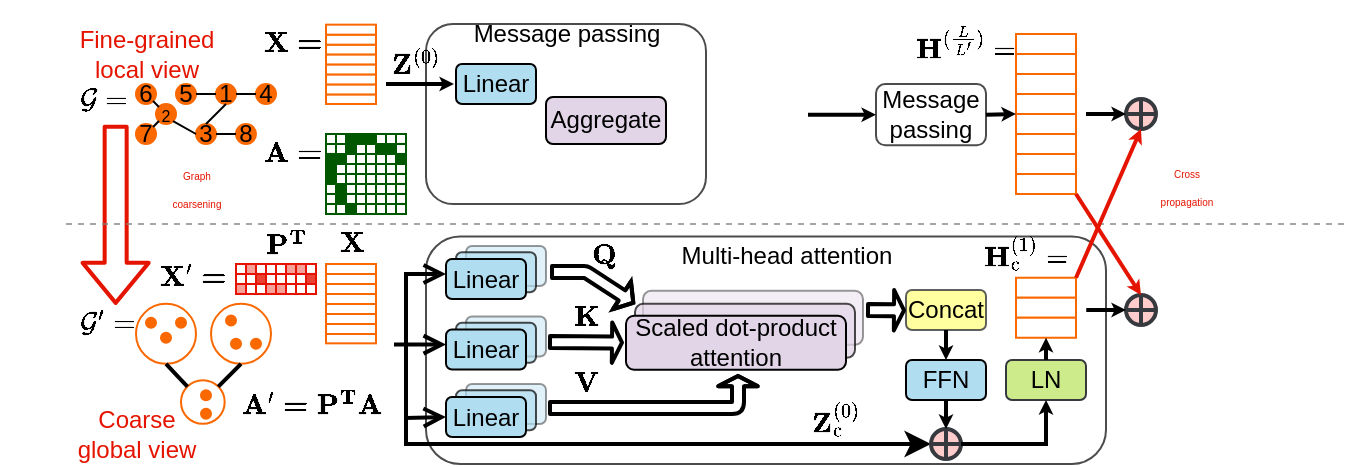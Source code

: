 <mxfile version="15.3.3" type="github">
  <diagram id="CfByyXH98lyFo_TxjOTY" name="Page-1">
    <mxGraphModel dx="652" dy="374" grid="1" gridSize="10" guides="1" tooltips="1" connect="1" arrows="1" fold="1" page="1" pageScale="1" pageWidth="400" pageHeight="300" math="1" shadow="0">
      <root>
        <mxCell id="0" />
        <mxCell id="1" parent="0" />
        <mxCell id="TVpiPLjPCfYYswbtp5a_-145" value="\(\bf{P}^{\text{T}}\)" style="text;html=1;resizable=0;autosize=1;align=center;verticalAlign=middle;points=[];fillColor=none;strokeColor=none;rounded=0;" vertex="1" parent="1">
          <mxGeometry x="95" y="120" width="110" height="20" as="geometry" />
        </mxCell>
        <mxCell id="TVpiPLjPCfYYswbtp5a_-34" value="" style="rounded=1;whiteSpace=wrap;html=1;hachureGap=4;pointerEvents=0;strokeColor=#000000;fillColor=#b1ddf0;opacity=40;" vertex="1" parent="1">
          <mxGeometry x="240" y="131" width="40" height="20" as="geometry" />
        </mxCell>
        <mxCell id="TVpiPLjPCfYYswbtp5a_-33" value="" style="rounded=1;whiteSpace=wrap;html=1;hachureGap=4;pointerEvents=0;strokeColor=#000000;fillColor=#b1ddf0;opacity=70;" vertex="1" parent="1">
          <mxGeometry x="235" y="134.16" width="40" height="20" as="geometry" />
        </mxCell>
        <mxCell id="TVpiPLjPCfYYswbtp5a_-28" value="" style="rounded=1;whiteSpace=wrap;html=1;hachureGap=4;pointerEvents=0;fillColor=#e1d5e7;opacity=40;strokeColor=#000000;" vertex="1" parent="1">
          <mxGeometry x="328.5" y="153.43" width="110" height="27" as="geometry" />
        </mxCell>
        <mxCell id="TVpiPLjPCfYYswbtp5a_-27" value="" style="rounded=1;whiteSpace=wrap;html=1;hachureGap=4;pointerEvents=0;fillColor=#e1d5e7;opacity=70;strokeColor=#000000;" vertex="1" parent="1">
          <mxGeometry x="324.5" y="159.93" width="110" height="27" as="geometry" />
        </mxCell>
        <mxCell id="kGuZ0Swbfz_hp6WvDoyl-2" value="\(\mathcal{G}=\)" style="text;html=1;resizable=0;autosize=1;align=center;verticalAlign=middle;points=[];fillColor=none;strokeColor=none;rounded=0;" parent="1" vertex="1">
          <mxGeometry x="7.5" y="47.66" width="100" height="20" as="geometry" />
        </mxCell>
        <mxCell id="kGuZ0Swbfz_hp6WvDoyl-3" value="7" style="ellipse;whiteSpace=wrap;html=1;aspect=fixed;fillColor=#fa6800;fontColor=#000000;strokeColor=#FA6800;" parent="1" vertex="1">
          <mxGeometry x="75" y="70" width="10" height="10" as="geometry" />
        </mxCell>
        <mxCell id="kGuZ0Swbfz_hp6WvDoyl-4" value="&lt;font style=&quot;font-size: 8px&quot;&gt;2&lt;/font&gt;" style="ellipse;whiteSpace=wrap;html=1;aspect=fixed;fillColor=#fa6800;fontColor=#000000;strokeColor=#FA6800;" parent="1" vertex="1">
          <mxGeometry x="85" y="60" width="10" height="10" as="geometry" />
        </mxCell>
        <mxCell id="kGuZ0Swbfz_hp6WvDoyl-5" value="6" style="ellipse;whiteSpace=wrap;html=1;aspect=fixed;fillColor=#fa6800;fontColor=#000000;strokeColor=#FA6800;" parent="1" vertex="1">
          <mxGeometry x="75" y="50" width="10" height="10" as="geometry" />
        </mxCell>
        <mxCell id="kGuZ0Swbfz_hp6WvDoyl-6" value="" style="endArrow=none;html=1;entryX=0;entryY=0;entryDx=0;entryDy=0;exitX=1;exitY=1;exitDx=0;exitDy=0;" parent="1" source="kGuZ0Swbfz_hp6WvDoyl-5" target="kGuZ0Swbfz_hp6WvDoyl-4" edge="1">
          <mxGeometry width="50" height="50" relative="1" as="geometry">
            <mxPoint x="115" y="40" as="sourcePoint" />
            <mxPoint x="100" y="65" as="targetPoint" />
          </mxGeometry>
        </mxCell>
        <mxCell id="kGuZ0Swbfz_hp6WvDoyl-7" value="" style="endArrow=none;html=1;exitX=1;exitY=0;exitDx=0;exitDy=0;entryX=0;entryY=1;entryDx=0;entryDy=0;" parent="1" source="kGuZ0Swbfz_hp6WvDoyl-3" target="kGuZ0Swbfz_hp6WvDoyl-4" edge="1">
          <mxGeometry width="50" height="50" relative="1" as="geometry">
            <mxPoint x="135" y="242" as="sourcePoint" />
            <mxPoint x="145" y="242" as="targetPoint" />
          </mxGeometry>
        </mxCell>
        <mxCell id="kGuZ0Swbfz_hp6WvDoyl-8" value="3" style="ellipse;whiteSpace=wrap;html=1;aspect=fixed;fillColor=#fa6800;fontColor=#000000;strokeColor=#FA6800;" parent="1" vertex="1">
          <mxGeometry x="105" y="70" width="10" height="10" as="geometry" />
        </mxCell>
        <mxCell id="kGuZ0Swbfz_hp6WvDoyl-10" value="8" style="ellipse;whiteSpace=wrap;html=1;aspect=fixed;fillColor=#fa6800;fontColor=#000000;strokeColor=#FA6800;" parent="1" vertex="1">
          <mxGeometry x="125" y="70" width="10" height="10" as="geometry" />
        </mxCell>
        <mxCell id="kGuZ0Swbfz_hp6WvDoyl-11" value="" style="endArrow=none;html=1;exitX=1;exitY=1;exitDx=0;exitDy=0;entryX=0;entryY=0.5;entryDx=0;entryDy=0;" parent="1" source="kGuZ0Swbfz_hp6WvDoyl-4" target="kGuZ0Swbfz_hp6WvDoyl-8" edge="1">
          <mxGeometry width="50" height="50" relative="1" as="geometry">
            <mxPoint x="94" y="90" as="sourcePoint" />
            <mxPoint x="90" y="90" as="targetPoint" />
          </mxGeometry>
        </mxCell>
        <mxCell id="kGuZ0Swbfz_hp6WvDoyl-12" value="" style="endArrow=none;html=1;exitX=1;exitY=0.5;exitDx=0;exitDy=0;entryX=0;entryY=0.5;entryDx=0;entryDy=0;" parent="1" source="kGuZ0Swbfz_hp6WvDoyl-8" target="kGuZ0Swbfz_hp6WvDoyl-10" edge="1">
          <mxGeometry width="50" height="50" relative="1" as="geometry">
            <mxPoint x="155" y="242" as="sourcePoint" />
            <mxPoint x="175" y="242" as="targetPoint" />
          </mxGeometry>
        </mxCell>
        <mxCell id="kGuZ0Swbfz_hp6WvDoyl-14" value="1" style="ellipse;whiteSpace=wrap;html=1;aspect=fixed;fillColor=#fa6800;fontColor=#000000;strokeColor=#FA6800;" parent="1" vertex="1">
          <mxGeometry x="115" y="50" width="10" height="10" as="geometry" />
        </mxCell>
        <mxCell id="kGuZ0Swbfz_hp6WvDoyl-15" value="4" style="ellipse;whiteSpace=wrap;html=1;aspect=fixed;fillColor=#fa6800;fontColor=#000000;strokeColor=#FA6800;" parent="1" vertex="1">
          <mxGeometry x="135" y="50" width="10" height="10" as="geometry" />
        </mxCell>
        <mxCell id="kGuZ0Swbfz_hp6WvDoyl-16" value="5" style="ellipse;whiteSpace=wrap;html=1;aspect=fixed;fillColor=#fa6800;fontColor=#000000;strokeColor=#FA6800;" parent="1" vertex="1">
          <mxGeometry x="95" y="50" width="10" height="10" as="geometry" />
        </mxCell>
        <mxCell id="kGuZ0Swbfz_hp6WvDoyl-17" value="" style="endArrow=none;html=1;exitX=1;exitY=0.5;exitDx=0;exitDy=0;entryX=0;entryY=0.5;entryDx=0;entryDy=0;" parent="1" source="kGuZ0Swbfz_hp6WvDoyl-14" target="kGuZ0Swbfz_hp6WvDoyl-15" edge="1">
          <mxGeometry width="50" height="50" relative="1" as="geometry">
            <mxPoint x="185" y="242" as="sourcePoint" />
            <mxPoint x="195" y="242" as="targetPoint" />
          </mxGeometry>
        </mxCell>
        <mxCell id="kGuZ0Swbfz_hp6WvDoyl-18" value="" style="endArrow=none;html=1;exitX=1;exitY=0.5;exitDx=0;exitDy=0;entryX=0;entryY=0.5;entryDx=0;entryDy=0;" parent="1" source="kGuZ0Swbfz_hp6WvDoyl-16" target="kGuZ0Swbfz_hp6WvDoyl-14" edge="1">
          <mxGeometry width="50" height="50" relative="1" as="geometry">
            <mxPoint x="185" y="222" as="sourcePoint" />
            <mxPoint x="195" y="222" as="targetPoint" />
          </mxGeometry>
        </mxCell>
        <mxCell id="kGuZ0Swbfz_hp6WvDoyl-19" value="" style="endArrow=none;html=1;entryX=0.5;entryY=0;entryDx=0;entryDy=0;exitX=0.5;exitY=1;exitDx=0;exitDy=0;" parent="1" source="kGuZ0Swbfz_hp6WvDoyl-14" target="kGuZ0Swbfz_hp6WvDoyl-8" edge="1">
          <mxGeometry width="50" height="50" relative="1" as="geometry">
            <mxPoint x="170" y="222" as="sourcePoint" />
            <mxPoint x="175" y="222" as="targetPoint" />
          </mxGeometry>
        </mxCell>
        <mxCell id="3dyqp-hgBsEXuZw8hZt5-2" value="\(\mathcal{G&#39;}=\)" style="text;html=1;resizable=0;autosize=1;align=center;verticalAlign=middle;points=[];fillColor=none;strokeColor=none;rounded=0;" parent="1" vertex="1">
          <mxGeometry x="10" y="160.43" width="100" height="20" as="geometry" />
        </mxCell>
        <mxCell id="3dyqp-hgBsEXuZw8hZt5-3" value="" style="shape=flexArrow;endArrow=classic;html=1;strokeColor=#E51400;strokeWidth=2;fillColor=none;" parent="1" edge="1">
          <mxGeometry width="50" height="50" relative="1" as="geometry">
            <mxPoint x="64.83" y="70.43" as="sourcePoint" />
            <mxPoint x="64.83" y="160.43" as="targetPoint" />
          </mxGeometry>
        </mxCell>
        <mxCell id="3dyqp-hgBsEXuZw8hZt5-4" value="&lt;font style=&quot;font-size: 5px&quot; color=&quot;#e51400&quot;&gt;Graph&lt;br&gt;coarsening&lt;/font&gt;" style="edgeLabel;html=1;align=center;verticalAlign=middle;resizable=0;points=[];labelBackgroundColor=none;" parent="3dyqp-hgBsEXuZw8hZt5-3" vertex="1" connectable="0">
          <mxGeometry x="-0.463" y="-1" relative="1" as="geometry">
            <mxPoint x="41" y="6" as="offset" />
          </mxGeometry>
        </mxCell>
        <mxCell id="3dyqp-hgBsEXuZw8hZt5-40" value="" style="ellipse;whiteSpace=wrap;html=1;aspect=fixed;labelBackgroundColor=none;strokeColor=#FA6800;" parent="1" vertex="1">
          <mxGeometry x="97.5" y="198.09" width="21.84" height="21.84" as="geometry" />
        </mxCell>
        <mxCell id="3dyqp-hgBsEXuZw8hZt5-41" value="" style="ellipse;whiteSpace=wrap;html=1;aspect=fixed;labelBackgroundColor=none;strokeColor=#FA6800;" parent="1" vertex="1">
          <mxGeometry x="112.5" y="159.93" width="30" height="30" as="geometry" />
        </mxCell>
        <mxCell id="3dyqp-hgBsEXuZw8hZt5-42" value="" style="ellipse;whiteSpace=wrap;html=1;aspect=fixed;labelBackgroundColor=none;strokeColor=#FA6800;" parent="1" vertex="1">
          <mxGeometry x="75" y="159.93" width="30" height="30" as="geometry" />
        </mxCell>
        <mxCell id="3dyqp-hgBsEXuZw8hZt5-45" value="" style="rounded=0;whiteSpace=wrap;html=1;labelBackgroundColor=none;strokeColor=#FA6800;" parent="1" vertex="1">
          <mxGeometry x="170" y="30.33" width="25" height="5" as="geometry" />
        </mxCell>
        <mxCell id="3dyqp-hgBsEXuZw8hZt5-46" value="" style="rounded=0;whiteSpace=wrap;html=1;labelBackgroundColor=none;strokeColor=#FA6800;" parent="1" vertex="1">
          <mxGeometry x="170" y="25.33" width="25" height="5" as="geometry" />
        </mxCell>
        <mxCell id="3dyqp-hgBsEXuZw8hZt5-47" value="" style="rounded=0;whiteSpace=wrap;html=1;labelBackgroundColor=none;strokeColor=#FA6800;" parent="1" vertex="1">
          <mxGeometry x="170" y="20.33" width="25" height="5" as="geometry" />
        </mxCell>
        <mxCell id="3dyqp-hgBsEXuZw8hZt5-53" value="" style="endArrow=none;dashed=1;html=1;opacity=70;strokeColor=#808080;" parent="1" edge="1">
          <mxGeometry width="50" height="50" relative="1" as="geometry">
            <mxPoint x="40" y="120" as="sourcePoint" />
            <mxPoint x="680" y="120" as="targetPoint" />
          </mxGeometry>
        </mxCell>
        <mxCell id="3dyqp-hgBsEXuZw8hZt5-54" value="\(\bf{X&#39;}=\)" style="text;html=1;resizable=0;autosize=1;align=center;verticalAlign=middle;points=[];fillColor=none;strokeColor=none;rounded=0;" parent="1" vertex="1">
          <mxGeometry x="67.5" y="136.87" width="70" height="20" as="geometry" />
        </mxCell>
        <mxCell id="3dyqp-hgBsEXuZw8hZt5-55" value="\(\bf{X}=\)" style="text;html=1;resizable=0;autosize=1;align=center;verticalAlign=middle;points=[];fillColor=none;strokeColor=none;rounded=0;" parent="1" vertex="1">
          <mxGeometry x="117.5" y="20" width="70" height="20" as="geometry" />
        </mxCell>
        <mxCell id="3dyqp-hgBsEXuZw8hZt5-56" value="" style="rounded=0;whiteSpace=wrap;html=1;labelBackgroundColor=none;strokeColor=#FA6800;" parent="1" vertex="1">
          <mxGeometry x="170" y="35.33" width="25" height="5" as="geometry" />
        </mxCell>
        <mxCell id="3dyqp-hgBsEXuZw8hZt5-57" value="" style="rounded=0;whiteSpace=wrap;html=1;labelBackgroundColor=none;strokeColor=#FA6800;" parent="1" vertex="1">
          <mxGeometry x="170" y="40.33" width="25" height="5" as="geometry" />
        </mxCell>
        <mxCell id="TVpiPLjPCfYYswbtp5a_-4" value="" style="ellipse;whiteSpace=wrap;html=1;aspect=fixed;fillColor=#fa6800;fontColor=#000000;strokeColor=#FA6800;" vertex="1" parent="1">
          <mxGeometry x="107.5" y="203.09" width="5" height="5" as="geometry" />
        </mxCell>
        <mxCell id="TVpiPLjPCfYYswbtp5a_-6" value="" style="ellipse;whiteSpace=wrap;html=1;aspect=fixed;fillColor=#fa6800;fontColor=#000000;strokeColor=#FA6800;" vertex="1" parent="1">
          <mxGeometry x="107.5" y="212.43" width="5" height="5" as="geometry" />
        </mxCell>
        <mxCell id="TVpiPLjPCfYYswbtp5a_-7" value="" style="ellipse;whiteSpace=wrap;html=1;aspect=fixed;fillColor=#fa6800;fontColor=#000000;strokeColor=#FA6800;" vertex="1" parent="1">
          <mxGeometry x="122.5" y="177.43" width="5" height="5" as="geometry" />
        </mxCell>
        <mxCell id="TVpiPLjPCfYYswbtp5a_-8" value="" style="ellipse;whiteSpace=wrap;html=1;aspect=fixed;fillColor=#fa6800;fontColor=#000000;strokeColor=#FA6800;" vertex="1" parent="1">
          <mxGeometry x="120" y="165.8" width="5" height="5" as="geometry" />
        </mxCell>
        <mxCell id="TVpiPLjPCfYYswbtp5a_-9" value="" style="ellipse;whiteSpace=wrap;html=1;aspect=fixed;fillColor=#fa6800;fontColor=#000000;strokeColor=#FA6800;" vertex="1" parent="1">
          <mxGeometry x="132.5" y="177.43" width="5" height="5" as="geometry" />
        </mxCell>
        <mxCell id="TVpiPLjPCfYYswbtp5a_-10" value="" style="ellipse;whiteSpace=wrap;html=1;aspect=fixed;fillColor=#fa6800;fontColor=#000000;strokeColor=#FA6800;" vertex="1" parent="1">
          <mxGeometry x="87.5" y="174.34" width="5" height="5" as="geometry" />
        </mxCell>
        <mxCell id="TVpiPLjPCfYYswbtp5a_-11" value="" style="ellipse;whiteSpace=wrap;html=1;aspect=fixed;fillColor=#fa6800;fontColor=#000000;strokeColor=#FA6800;" vertex="1" parent="1">
          <mxGeometry x="95" y="166.84" width="5" height="5" as="geometry" />
        </mxCell>
        <mxCell id="TVpiPLjPCfYYswbtp5a_-12" value="" style="ellipse;whiteSpace=wrap;html=1;aspect=fixed;fillColor=#fa6800;fontColor=#000000;strokeColor=#FA6800;" vertex="1" parent="1">
          <mxGeometry x="80" y="166.84" width="5" height="5" as="geometry" />
        </mxCell>
        <mxCell id="TVpiPLjPCfYYswbtp5a_-14" value="" style="rounded=0;whiteSpace=wrap;html=1;labelBackgroundColor=none;strokeColor=#FA6800;" vertex="1" parent="1">
          <mxGeometry x="170" y="45.33" width="25" height="5" as="geometry" />
        </mxCell>
        <mxCell id="TVpiPLjPCfYYswbtp5a_-15" value="" style="rounded=0;whiteSpace=wrap;html=1;labelBackgroundColor=none;strokeColor=#FA6800;" vertex="1" parent="1">
          <mxGeometry x="170" y="50.33" width="25" height="5" as="geometry" />
        </mxCell>
        <mxCell id="TVpiPLjPCfYYswbtp5a_-16" value="" style="rounded=0;whiteSpace=wrap;html=1;labelBackgroundColor=none;strokeColor=#FA6800;" vertex="1" parent="1">
          <mxGeometry x="170" y="55.33" width="25" height="4.67" as="geometry" />
        </mxCell>
        <mxCell id="TVpiPLjPCfYYswbtp5a_-19" value="Multi-head attention" style="text;html=1;resizable=0;autosize=1;align=center;verticalAlign=middle;points=[];fillColor=none;strokeColor=none;rounded=0;hachureGap=4;pointerEvents=0;" vertex="1" parent="1">
          <mxGeometry x="340" y="126.25" width="120" height="20" as="geometry" />
        </mxCell>
        <mxCell id="TVpiPLjPCfYYswbtp5a_-26" value="Scaled dot-product&lt;br&gt;attention" style="rounded=1;whiteSpace=wrap;html=1;hachureGap=4;pointerEvents=0;fillColor=#e1d5e7;strokeColor=#000000;" vertex="1" parent="1">
          <mxGeometry x="320" y="165.87" width="110" height="27" as="geometry" />
        </mxCell>
        <mxCell id="TVpiPLjPCfYYswbtp5a_-30" value="" style="rounded=1;whiteSpace=wrap;html=1;hachureGap=4;pointerEvents=0;strokeColor=#000000;fillColor=none;opacity=70;" vertex="1" parent="1">
          <mxGeometry x="220" y="126.25" width="340" height="113.75" as="geometry" />
        </mxCell>
        <mxCell id="TVpiPLjPCfYYswbtp5a_-31" value="Linear" style="rounded=1;whiteSpace=wrap;html=1;hachureGap=4;pointerEvents=0;strokeColor=#000000;fillColor=#b1ddf0;" vertex="1" parent="1">
          <mxGeometry x="230" y="137.5" width="40" height="20" as="geometry" />
        </mxCell>
        <mxCell id="TVpiPLjPCfYYswbtp5a_-35" value="" style="rounded=1;whiteSpace=wrap;html=1;hachureGap=4;pointerEvents=0;strokeColor=#000000;fillColor=#b1ddf0;opacity=40;" vertex="1" parent="1">
          <mxGeometry x="240" y="166.25" width="40" height="20" as="geometry" />
        </mxCell>
        <mxCell id="TVpiPLjPCfYYswbtp5a_-36" value="" style="rounded=1;whiteSpace=wrap;html=1;hachureGap=4;pointerEvents=0;strokeColor=#000000;fillColor=#b1ddf0;opacity=70;" vertex="1" parent="1">
          <mxGeometry x="235" y="169.41" width="40" height="20" as="geometry" />
        </mxCell>
        <mxCell id="TVpiPLjPCfYYswbtp5a_-37" value="Linear" style="rounded=1;whiteSpace=wrap;html=1;hachureGap=4;pointerEvents=0;strokeColor=#000000;fillColor=#b1ddf0;" vertex="1" parent="1">
          <mxGeometry x="230" y="172.75" width="40" height="20" as="geometry" />
        </mxCell>
        <mxCell id="TVpiPLjPCfYYswbtp5a_-38" value="" style="rounded=1;whiteSpace=wrap;html=1;hachureGap=4;pointerEvents=0;strokeColor=#000000;fillColor=#b1ddf0;opacity=40;" vertex="1" parent="1">
          <mxGeometry x="240" y="200" width="40" height="20" as="geometry" />
        </mxCell>
        <mxCell id="TVpiPLjPCfYYswbtp5a_-39" value="" style="rounded=1;whiteSpace=wrap;html=1;hachureGap=4;pointerEvents=0;strokeColor=#000000;fillColor=#b1ddf0;opacity=70;" vertex="1" parent="1">
          <mxGeometry x="235" y="203.16" width="40" height="20" as="geometry" />
        </mxCell>
        <mxCell id="TVpiPLjPCfYYswbtp5a_-40" value="Linear" style="rounded=1;whiteSpace=wrap;html=1;hachureGap=4;pointerEvents=0;strokeColor=#000000;fillColor=#b1ddf0;" vertex="1" parent="1">
          <mxGeometry x="230" y="206.5" width="40" height="20" as="geometry" />
        </mxCell>
        <mxCell id="TVpiPLjPCfYYswbtp5a_-45" value="" style="endArrow=open;html=1;startSize=14;endSize=7;sourcePerimeterSpacing=7;targetPerimeterSpacing=21;strokeWidth=2;endFill=0;" edge="1" parent="1">
          <mxGeometry width="50" height="50" relative="1" as="geometry">
            <mxPoint x="204" y="180.31" as="sourcePoint" />
            <mxPoint x="230" y="180.31" as="targetPoint" />
          </mxGeometry>
        </mxCell>
        <mxCell id="TVpiPLjPCfYYswbtp5a_-46" value="" style="endArrow=open;html=1;startSize=14;endSize=7;sourcePerimeterSpacing=2;targetPerimeterSpacing=14;strokeWidth=2;endFill=0;rounded=0;entryX=0;entryY=0.5;entryDx=0;entryDy=0;" edge="1" parent="1" target="TVpiPLjPCfYYswbtp5a_-40">
          <mxGeometry width="50" height="50" relative="1" as="geometry">
            <mxPoint x="210" y="180" as="sourcePoint" />
            <mxPoint x="230" y="220" as="targetPoint" />
            <Array as="points">
              <mxPoint x="210" y="217" />
            </Array>
          </mxGeometry>
        </mxCell>
        <mxCell id="TVpiPLjPCfYYswbtp5a_-47" value="" style="endArrow=open;html=1;startSize=14;endSize=7;sourcePerimeterSpacing=2;targetPerimeterSpacing=14;strokeWidth=2;endFill=0;rounded=0;" edge="1" parent="1">
          <mxGeometry width="50" height="50" relative="1" as="geometry">
            <mxPoint x="210" y="180" as="sourcePoint" />
            <mxPoint x="230" y="145" as="targetPoint" />
            <Array as="points">
              <mxPoint x="210" y="145" />
            </Array>
          </mxGeometry>
        </mxCell>
        <mxCell id="TVpiPLjPCfYYswbtp5a_-49" value="" style="endArrow=classic;html=1;startSize=14;endSize=7;sourcePerimeterSpacing=2;targetPerimeterSpacing=14;strokeWidth=2;entryX=0;entryY=0.5;entryDx=0;entryDy=0;entryPerimeter=0;rounded=0;" edge="1" parent="1" target="TVpiPLjPCfYYswbtp5a_-103">
          <mxGeometry width="50" height="50" relative="1" as="geometry">
            <mxPoint x="210" y="180" as="sourcePoint" />
            <mxPoint x="430" y="227.26" as="targetPoint" />
            <Array as="points">
              <mxPoint x="210" y="230" />
            </Array>
          </mxGeometry>
        </mxCell>
        <mxCell id="TVpiPLjPCfYYswbtp5a_-54" value="" style="whiteSpace=wrap;html=1;aspect=fixed;hachureGap=4;pointerEvents=0;strokeColor=#E51400;fillColor=default;fontColor=#ffffff;" vertex="1" parent="1">
          <mxGeometry x="130" y="140" width="5" height="5" as="geometry" />
        </mxCell>
        <mxCell id="TVpiPLjPCfYYswbtp5a_-55" value="" style="whiteSpace=wrap;html=1;aspect=fixed;hachureGap=4;pointerEvents=0;strokeColor=#E51400;fillColor=none;fontColor=#ffffff;" vertex="1" parent="1">
          <mxGeometry x="135" y="140" width="5" height="5" as="geometry" />
        </mxCell>
        <mxCell id="TVpiPLjPCfYYswbtp5a_-56" value="" style="whiteSpace=wrap;html=1;aspect=fixed;hachureGap=4;pointerEvents=0;strokeColor=#E51400;fillColor=none;fontColor=#ffffff;" vertex="1" parent="1">
          <mxGeometry x="140" y="140" width="5" height="5" as="geometry" />
        </mxCell>
        <mxCell id="TVpiPLjPCfYYswbtp5a_-57" value="" style="whiteSpace=wrap;html=1;aspect=fixed;hachureGap=4;pointerEvents=0;strokeColor=#E51400;fillColor=none;fontColor=#ffffff;" vertex="1" parent="1">
          <mxGeometry x="145" y="140" width="5" height="5" as="geometry" />
        </mxCell>
        <mxCell id="TVpiPLjPCfYYswbtp5a_-58" value="" style="whiteSpace=wrap;html=1;aspect=fixed;hachureGap=4;pointerEvents=0;strokeColor=#E51400;fillColor=none;fontColor=#ffffff;" vertex="1" parent="1">
          <mxGeometry x="150" y="140" width="5" height="5" as="geometry" />
        </mxCell>
        <mxCell id="TVpiPLjPCfYYswbtp5a_-59" value="" style="whiteSpace=wrap;html=1;aspect=fixed;hachureGap=4;pointerEvents=0;strokeColor=#E51400;fillColor=none;fontColor=#ffffff;" vertex="1" parent="1">
          <mxGeometry x="155" y="140" width="5" height="5" as="geometry" />
        </mxCell>
        <mxCell id="TVpiPLjPCfYYswbtp5a_-60" value="" style="whiteSpace=wrap;html=1;aspect=fixed;hachureGap=4;pointerEvents=0;strokeColor=#E51400;fillColor=none;fontColor=#ffffff;" vertex="1" parent="1">
          <mxGeometry x="125" y="140" width="5" height="5" as="geometry" />
        </mxCell>
        <mxCell id="TVpiPLjPCfYYswbtp5a_-61" value="" style="whiteSpace=wrap;html=1;aspect=fixed;hachureGap=4;pointerEvents=0;strokeColor=#E51400;fillColor=none;fontColor=#ffffff;" vertex="1" parent="1">
          <mxGeometry x="160" y="140" width="5" height="5" as="geometry" />
        </mxCell>
        <mxCell id="TVpiPLjPCfYYswbtp5a_-62" value="" style="whiteSpace=wrap;html=1;aspect=fixed;hachureGap=4;pointerEvents=0;strokeColor=#E51400;fillColor=none;fontColor=#ffffff;" vertex="1" parent="1">
          <mxGeometry x="130" y="145" width="5" height="5" as="geometry" />
        </mxCell>
        <mxCell id="TVpiPLjPCfYYswbtp5a_-63" value="" style="whiteSpace=wrap;html=1;aspect=fixed;hachureGap=4;pointerEvents=0;strokeColor=#E51400;fillColor=none;fontColor=#ffffff;" vertex="1" parent="1">
          <mxGeometry x="135" y="145" width="5" height="5" as="geometry" />
        </mxCell>
        <mxCell id="TVpiPLjPCfYYswbtp5a_-64" value="" style="whiteSpace=wrap;html=1;aspect=fixed;hachureGap=4;pointerEvents=0;strokeColor=#E51400;fillColor=none;fontColor=#ffffff;" vertex="1" parent="1">
          <mxGeometry x="140" y="145" width="5" height="5" as="geometry" />
        </mxCell>
        <mxCell id="TVpiPLjPCfYYswbtp5a_-65" value="" style="whiteSpace=wrap;html=1;aspect=fixed;hachureGap=4;pointerEvents=0;strokeColor=#E51400;fillColor=none;fontColor=#ffffff;" vertex="1" parent="1">
          <mxGeometry x="145" y="145" width="5" height="5" as="geometry" />
        </mxCell>
        <mxCell id="TVpiPLjPCfYYswbtp5a_-66" value="" style="whiteSpace=wrap;html=1;aspect=fixed;hachureGap=4;pointerEvents=0;strokeColor=#E51400;fillColor=none;fontColor=#ffffff;" vertex="1" parent="1">
          <mxGeometry x="150" y="145" width="5" height="5" as="geometry" />
        </mxCell>
        <mxCell id="TVpiPLjPCfYYswbtp5a_-67" value="" style="whiteSpace=wrap;html=1;aspect=fixed;hachureGap=4;pointerEvents=0;strokeColor=#E51400;fillColor=none;fontColor=#ffffff;" vertex="1" parent="1">
          <mxGeometry x="155" y="145" width="5" height="5" as="geometry" />
        </mxCell>
        <mxCell id="TVpiPLjPCfYYswbtp5a_-68" value="" style="whiteSpace=wrap;html=1;aspect=fixed;hachureGap=4;pointerEvents=0;strokeColor=#E51400;fillColor=none;fontColor=#ffffff;" vertex="1" parent="1">
          <mxGeometry x="125" y="145" width="5" height="5" as="geometry" />
        </mxCell>
        <mxCell id="TVpiPLjPCfYYswbtp5a_-69" value="" style="whiteSpace=wrap;html=1;aspect=fixed;hachureGap=4;pointerEvents=0;strokeColor=#E51400;fillColor=none;fontColor=#ffffff;" vertex="1" parent="1">
          <mxGeometry x="160" y="145" width="5" height="5" as="geometry" />
        </mxCell>
        <mxCell id="TVpiPLjPCfYYswbtp5a_-70" value="" style="whiteSpace=wrap;html=1;aspect=fixed;hachureGap=4;pointerEvents=0;strokeColor=#E51400;fillColor=none;fontColor=#ffffff;" vertex="1" parent="1">
          <mxGeometry x="130" y="150" width="5" height="5" as="geometry" />
        </mxCell>
        <mxCell id="TVpiPLjPCfYYswbtp5a_-71" value="" style="whiteSpace=wrap;html=1;aspect=fixed;hachureGap=4;pointerEvents=0;strokeColor=#E51400;fillColor=none;fontColor=#ffffff;" vertex="1" parent="1">
          <mxGeometry x="135" y="150" width="5" height="5" as="geometry" />
        </mxCell>
        <mxCell id="TVpiPLjPCfYYswbtp5a_-72" value="" style="whiteSpace=wrap;html=1;aspect=fixed;hachureGap=4;pointerEvents=0;strokeColor=#E51400;fillColor=none;fontColor=#ffffff;" vertex="1" parent="1">
          <mxGeometry x="140" y="150" width="5" height="5" as="geometry" />
        </mxCell>
        <mxCell id="TVpiPLjPCfYYswbtp5a_-73" value="" style="whiteSpace=wrap;html=1;aspect=fixed;hachureGap=4;pointerEvents=0;strokeColor=#E51400;fillColor=none;fontColor=#ffffff;" vertex="1" parent="1">
          <mxGeometry x="145" y="150" width="5" height="5" as="geometry" />
        </mxCell>
        <mxCell id="TVpiPLjPCfYYswbtp5a_-74" value="" style="whiteSpace=wrap;html=1;aspect=fixed;hachureGap=4;pointerEvents=0;strokeColor=#E51400;fillColor=none;fontColor=#ffffff;" vertex="1" parent="1">
          <mxGeometry x="150" y="150" width="5" height="5" as="geometry" />
        </mxCell>
        <mxCell id="TVpiPLjPCfYYswbtp5a_-75" value="" style="whiteSpace=wrap;html=1;aspect=fixed;hachureGap=4;pointerEvents=0;strokeColor=#E51400;fillColor=none;fontColor=#ffffff;" vertex="1" parent="1">
          <mxGeometry x="155" y="150" width="5" height="5" as="geometry" />
        </mxCell>
        <mxCell id="TVpiPLjPCfYYswbtp5a_-76" value="" style="whiteSpace=wrap;html=1;aspect=fixed;hachureGap=4;pointerEvents=0;strokeColor=#E51400;fillColor=none;fontColor=#ffffff;" vertex="1" parent="1">
          <mxGeometry x="125" y="150" width="5" height="5" as="geometry" />
        </mxCell>
        <mxCell id="TVpiPLjPCfYYswbtp5a_-77" value="" style="whiteSpace=wrap;html=1;aspect=fixed;hachureGap=4;pointerEvents=0;strokeColor=#E51400;fillColor=none;fontColor=#ffffff;" vertex="1" parent="1">
          <mxGeometry x="160" y="150" width="5" height="5" as="geometry" />
        </mxCell>
        <mxCell id="TVpiPLjPCfYYswbtp5a_-78" value="" style="whiteSpace=wrap;html=1;aspect=fixed;hachureGap=4;pointerEvents=0;strokeColor=#E51400;fillColor=#E51400;fontColor=#ffffff;opacity=40;" vertex="1" parent="1">
          <mxGeometry x="130" y="140" width="5" height="5" as="geometry" />
        </mxCell>
        <mxCell id="TVpiPLjPCfYYswbtp5a_-79" value="" style="whiteSpace=wrap;html=1;aspect=fixed;hachureGap=4;pointerEvents=0;strokeColor=#E51400;fillColor=#E51400;fontColor=#ffffff;opacity=40;" vertex="1" parent="1">
          <mxGeometry x="150" y="140" width="5" height="5" as="geometry" />
        </mxCell>
        <mxCell id="TVpiPLjPCfYYswbtp5a_-81" value="" style="whiteSpace=wrap;html=1;aspect=fixed;hachureGap=4;pointerEvents=0;strokeColor=#E51400;fillColor=#E51400;fontColor=#ffffff;opacity=40;" vertex="1" parent="1">
          <mxGeometry x="140" y="150" width="5" height="5" as="geometry" />
        </mxCell>
        <mxCell id="TVpiPLjPCfYYswbtp5a_-82" value="" style="whiteSpace=wrap;html=1;aspect=fixed;hachureGap=4;pointerEvents=0;strokeColor=#E51400;fillColor=#E51400;fontColor=#ffffff;opacity=40;" vertex="1" parent="1">
          <mxGeometry x="155" y="140" width="5" height="5" as="geometry" />
        </mxCell>
        <mxCell id="TVpiPLjPCfYYswbtp5a_-83" value="" style="whiteSpace=wrap;html=1;aspect=fixed;hachureGap=4;pointerEvents=0;strokeColor=#E51400;fillColor=#E51400;fontColor=#ffffff;opacity=80;" vertex="1" parent="1">
          <mxGeometry x="135" y="144.96" width="5" height="5" as="geometry" />
        </mxCell>
        <mxCell id="TVpiPLjPCfYYswbtp5a_-84" value="" style="whiteSpace=wrap;html=1;aspect=fixed;hachureGap=4;pointerEvents=0;strokeColor=#E51400;fillColor=#E51400;fontColor=#ffffff;opacity=40;" vertex="1" parent="1">
          <mxGeometry x="125" y="149.96" width="5" height="5" as="geometry" />
        </mxCell>
        <mxCell id="TVpiPLjPCfYYswbtp5a_-85" value="" style="whiteSpace=wrap;html=1;aspect=fixed;hachureGap=4;pointerEvents=0;strokeColor=#E51400;fillColor=#E51400;fontColor=#ffffff;opacity=40;" vertex="1" parent="1">
          <mxGeometry x="145" y="149.96" width="5" height="5" as="geometry" />
        </mxCell>
        <mxCell id="TVpiPLjPCfYYswbtp5a_-86" value="" style="whiteSpace=wrap;html=1;aspect=fixed;hachureGap=4;pointerEvents=0;strokeColor=#E51400;fillColor=#E51400;fontColor=#ffffff;opacity=80;" vertex="1" parent="1">
          <mxGeometry x="160" y="144.96" width="5" height="5" as="geometry" />
        </mxCell>
        <mxCell id="TVpiPLjPCfYYswbtp5a_-90" value="" style="shape=flexArrow;endArrow=classic;html=1;startSize=14;endSize=1.59;sourcePerimeterSpacing=2;targetPerimeterSpacing=14;strokeColor=#000000;strokeWidth=2;width=5;entryX=0;entryY=0;entryDx=0;entryDy=0;endWidth=8.458;" edge="1" parent="1" target="TVpiPLjPCfYYswbtp5a_-27">
          <mxGeometry width="50" height="50" relative="1" as="geometry">
            <mxPoint x="282" y="144" as="sourcePoint" />
            <mxPoint x="320" y="160" as="targetPoint" />
            <Array as="points">
              <mxPoint x="300" y="144" />
            </Array>
          </mxGeometry>
        </mxCell>
        <mxCell id="TVpiPLjPCfYYswbtp5a_-93" value="" style="shape=flexArrow;endArrow=classic;html=1;endSize=1;sourcePerimeterSpacing=2;targetPerimeterSpacing=14;strokeColor=#000000;strokeWidth=2;entryX=0;entryY=0.5;entryDx=0;entryDy=0;width=5;startSize=14;endWidth=12.222;" edge="1" parent="1">
          <mxGeometry width="50" height="50" relative="1" as="geometry">
            <mxPoint x="281" y="179" as="sourcePoint" />
            <mxPoint x="319" y="179.37" as="targetPoint" />
          </mxGeometry>
        </mxCell>
        <mxCell id="TVpiPLjPCfYYswbtp5a_-94" value="\(\mathbf{Q}\)" style="text;html=1;strokeColor=none;fillColor=none;align=center;verticalAlign=middle;whiteSpace=wrap;rounded=0;hachureGap=4;pointerEvents=0;opacity=80;" vertex="1" parent="1">
          <mxGeometry x="288.5" y="126.25" width="40" height="20" as="geometry" />
        </mxCell>
        <mxCell id="TVpiPLjPCfYYswbtp5a_-95" value="\(\mathbf{K}\)" style="text;html=1;strokeColor=none;fillColor=none;align=center;verticalAlign=middle;whiteSpace=wrap;rounded=0;hachureGap=4;pointerEvents=0;opacity=80;" vertex="1" parent="1">
          <mxGeometry x="280" y="156.87" width="40" height="20" as="geometry" />
        </mxCell>
        <mxCell id="TVpiPLjPCfYYswbtp5a_-96" value="" style="shape=flexArrow;endArrow=classic;html=1;startSize=14;endSize=1.056;sourcePerimeterSpacing=2;targetPerimeterSpacing=14;strokeColor=#000000;strokeWidth=2;width=5;endWidth=11.944;" edge="1" parent="1">
          <mxGeometry width="50" height="50" relative="1" as="geometry">
            <mxPoint x="281" y="212" as="sourcePoint" />
            <mxPoint x="376" y="195" as="targetPoint" />
            <Array as="points">
              <mxPoint x="376" y="212" />
            </Array>
          </mxGeometry>
        </mxCell>
        <mxCell id="TVpiPLjPCfYYswbtp5a_-97" value="\(\mathbf{V}\)" style="text;html=1;strokeColor=none;fillColor=none;align=center;verticalAlign=middle;whiteSpace=wrap;rounded=0;hachureGap=4;pointerEvents=0;opacity=80;" vertex="1" parent="1">
          <mxGeometry x="280" y="190" width="40" height="20" as="geometry" />
        </mxCell>
        <mxCell id="TVpiPLjPCfYYswbtp5a_-100" value="Concat" style="rounded=1;whiteSpace=wrap;html=1;hachureGap=4;pointerEvents=0;strokeColor=#36393d;fillColor=#ffff88;gradientDirection=radial;opacity=80;" vertex="1" parent="1">
          <mxGeometry x="460" y="153" width="40" height="20" as="geometry" />
        </mxCell>
        <mxCell id="TVpiPLjPCfYYswbtp5a_-101" value="" style="shape=flexArrow;endArrow=classic;html=1;endSize=1;sourcePerimeterSpacing=2;targetPerimeterSpacing=14;strokeColor=#000000;strokeWidth=2;entryX=0;entryY=0.5;entryDx=0;entryDy=0;width=5;startSize=14;endWidth=12.222;" edge="1" parent="1">
          <mxGeometry width="50" height="50" relative="1" as="geometry">
            <mxPoint x="440" y="163" as="sourcePoint" />
            <mxPoint x="460" y="163.16" as="targetPoint" />
          </mxGeometry>
        </mxCell>
        <mxCell id="TVpiPLjPCfYYswbtp5a_-102" value="FFN" style="rounded=1;whiteSpace=wrap;html=1;hachureGap=4;pointerEvents=0;strokeColor=#000000;fillColor=#b1ddf0;" vertex="1" parent="1">
          <mxGeometry x="460" y="188" width="40" height="20" as="geometry" />
        </mxCell>
        <mxCell id="TVpiPLjPCfYYswbtp5a_-103" value="" style="verticalLabelPosition=bottom;verticalAlign=top;html=1;shape=mxgraph.flowchart.summing_function;hachureGap=4;pointerEvents=0;strokeColor=#36393d;fillColor=#ffcccc;gradientDirection=radial;strokeWidth=2;" vertex="1" parent="1">
          <mxGeometry x="472.5" y="222.5" width="15" height="15" as="geometry" />
        </mxCell>
        <mxCell id="TVpiPLjPCfYYswbtp5a_-105" value="\(\mathbf{Z}_{\text{c}}^{(0)}\)" style="text;html=1;strokeColor=none;fillColor=none;align=center;verticalAlign=middle;whiteSpace=wrap;rounded=0;hachureGap=4;pointerEvents=0;opacity=80;" vertex="1" parent="1">
          <mxGeometry x="405" y="208" width="40" height="20" as="geometry" />
        </mxCell>
        <mxCell id="TVpiPLjPCfYYswbtp5a_-107" value="" style="endArrow=classic;html=1;startSize=14;endSize=1;sourcePerimeterSpacing=2;targetPerimeterSpacing=14;strokeColor=#000000;strokeWidth=2;fillColor=none;exitX=0.5;exitY=1;exitDx=0;exitDy=0;entryX=0.5;entryY=0;entryDx=0;entryDy=0;" edge="1" parent="1" source="TVpiPLjPCfYYswbtp5a_-100" target="TVpiPLjPCfYYswbtp5a_-102">
          <mxGeometry width="50" height="50" relative="1" as="geometry">
            <mxPoint x="487.5" y="310" as="sourcePoint" />
            <mxPoint x="537.5" y="260" as="targetPoint" />
          </mxGeometry>
        </mxCell>
        <mxCell id="TVpiPLjPCfYYswbtp5a_-108" value="" style="endArrow=classic;html=1;startSize=14;endSize=1;sourcePerimeterSpacing=2;targetPerimeterSpacing=14;strokeColor=#000000;strokeWidth=2;fillColor=none;exitX=0.5;exitY=1;exitDx=0;exitDy=0;entryX=0.5;entryY=0;entryDx=0;entryDy=0;entryPerimeter=0;" edge="1" parent="1" source="TVpiPLjPCfYYswbtp5a_-102" target="TVpiPLjPCfYYswbtp5a_-103">
          <mxGeometry width="50" height="50" relative="1" as="geometry">
            <mxPoint x="510" y="213" as="sourcePoint" />
            <mxPoint x="510" y="230" as="targetPoint" />
          </mxGeometry>
        </mxCell>
        <mxCell id="TVpiPLjPCfYYswbtp5a_-109" value="LN" style="rounded=1;whiteSpace=wrap;html=1;hachureGap=4;pointerEvents=0;strokeColor=#36393d;fillColor=#cdeb8b;" vertex="1" parent="1">
          <mxGeometry x="510" y="188" width="40" height="20" as="geometry" />
        </mxCell>
        <mxCell id="TVpiPLjPCfYYswbtp5a_-110" value="" style="endArrow=classic;html=1;startSize=14;endSize=1;sourcePerimeterSpacing=2;targetPerimeterSpacing=14;strokeColor=#000000;strokeWidth=2;fillColor=none;entryX=0.5;entryY=1;entryDx=0;entryDy=0;exitX=1;exitY=0.5;exitDx=0;exitDy=0;exitPerimeter=0;rounded=0;" edge="1" parent="1" source="TVpiPLjPCfYYswbtp5a_-103" target="TVpiPLjPCfYYswbtp5a_-109">
          <mxGeometry width="50" height="50" relative="1" as="geometry">
            <mxPoint x="530" y="290" as="sourcePoint" />
            <mxPoint x="580" y="240" as="targetPoint" />
            <Array as="points">
              <mxPoint x="530" y="230" />
            </Array>
          </mxGeometry>
        </mxCell>
        <mxCell id="TVpiPLjPCfYYswbtp5a_-111" value="\(\mathbf{H}_{\text{c}}^{(1)}=\)" style="text;html=1;strokeColor=none;fillColor=none;align=center;verticalAlign=middle;whiteSpace=wrap;rounded=0;hachureGap=4;pointerEvents=0;opacity=80;" vertex="1" parent="1">
          <mxGeometry x="500" y="124.96" width="40" height="20" as="geometry" />
        </mxCell>
        <mxCell id="TVpiPLjPCfYYswbtp5a_-112" value="" style="rounded=0;whiteSpace=wrap;html=1;labelBackgroundColor=none;strokeColor=#FA6800;" vertex="1" parent="1">
          <mxGeometry x="515" y="146.87" width="30" height="10" as="geometry" />
        </mxCell>
        <mxCell id="TVpiPLjPCfYYswbtp5a_-113" value="" style="rounded=0;whiteSpace=wrap;html=1;labelBackgroundColor=none;strokeColor=#FA6800;" vertex="1" parent="1">
          <mxGeometry x="515" y="156.87" width="30" height="10" as="geometry" />
        </mxCell>
        <mxCell id="TVpiPLjPCfYYswbtp5a_-114" value="" style="rounded=0;whiteSpace=wrap;html=1;labelBackgroundColor=none;strokeColor=#FA6800;" vertex="1" parent="1">
          <mxGeometry x="515" y="166.87" width="30" height="10" as="geometry" />
        </mxCell>
        <mxCell id="TVpiPLjPCfYYswbtp5a_-115" value="" style="endArrow=classic;html=1;startSize=14;endSize=1;sourcePerimeterSpacing=2;targetPerimeterSpacing=14;strokeColor=#000000;strokeWidth=2;fillColor=none;exitX=0.5;exitY=0;exitDx=0;exitDy=0;entryX=0.5;entryY=1;entryDx=0;entryDy=0;" edge="1" parent="1" source="TVpiPLjPCfYYswbtp5a_-109" target="TVpiPLjPCfYYswbtp5a_-114">
          <mxGeometry width="50" height="50" relative="1" as="geometry">
            <mxPoint x="520" y="230" as="sourcePoint" />
            <mxPoint x="570" y="180" as="targetPoint" />
          </mxGeometry>
        </mxCell>
        <mxCell id="TVpiPLjPCfYYswbtp5a_-116" value="" style="verticalLabelPosition=bottom;verticalAlign=top;html=1;shape=mxgraph.flowchart.summing_function;hachureGap=4;pointerEvents=0;strokeColor=#36393d;fillColor=#ffcccc;gradientDirection=radial;strokeWidth=2;" vertex="1" parent="1">
          <mxGeometry x="570" y="155.5" width="15" height="15" as="geometry" />
        </mxCell>
        <mxCell id="TVpiPLjPCfYYswbtp5a_-117" value="" style="endArrow=classic;html=1;startSize=14;endSize=1;sourcePerimeterSpacing=2;targetPerimeterSpacing=14;strokeColor=#000000;strokeWidth=2;fillColor=none;entryX=0;entryY=0.5;entryDx=0;entryDy=0;entryPerimeter=0;exitX=0.971;exitY=0.323;exitDx=0;exitDy=0;exitPerimeter=0;" edge="1" parent="1" source="TVpiPLjPCfYYswbtp5a_-30" target="TVpiPLjPCfYYswbtp5a_-116">
          <mxGeometry width="50" height="50" relative="1" as="geometry">
            <mxPoint x="520" y="95" as="sourcePoint" />
            <mxPoint x="570" y="45" as="targetPoint" />
          </mxGeometry>
        </mxCell>
        <mxCell id="TVpiPLjPCfYYswbtp5a_-119" value="" style="rounded=0;whiteSpace=wrap;html=1;labelBackgroundColor=none;strokeColor=#FA6800;" vertex="1" parent="1">
          <mxGeometry x="515" y="45" width="30" height="10" as="geometry" />
        </mxCell>
        <mxCell id="TVpiPLjPCfYYswbtp5a_-120" value="" style="rounded=0;whiteSpace=wrap;html=1;labelBackgroundColor=none;strokeColor=#FA6800;" vertex="1" parent="1">
          <mxGeometry x="515" y="35" width="30" height="10" as="geometry" />
        </mxCell>
        <mxCell id="TVpiPLjPCfYYswbtp5a_-121" value="" style="rounded=0;whiteSpace=wrap;html=1;labelBackgroundColor=none;strokeColor=#FA6800;" vertex="1" parent="1">
          <mxGeometry x="515" y="25" width="30" height="10" as="geometry" />
        </mxCell>
        <mxCell id="TVpiPLjPCfYYswbtp5a_-122" value="" style="rounded=0;whiteSpace=wrap;html=1;labelBackgroundColor=none;strokeColor=#FA6800;" vertex="1" parent="1">
          <mxGeometry x="515" y="55" width="30" height="10" as="geometry" />
        </mxCell>
        <mxCell id="TVpiPLjPCfYYswbtp5a_-123" value="" style="rounded=0;whiteSpace=wrap;html=1;labelBackgroundColor=none;strokeColor=#FA6800;" vertex="1" parent="1">
          <mxGeometry x="515" y="65" width="30" height="10" as="geometry" />
        </mxCell>
        <mxCell id="TVpiPLjPCfYYswbtp5a_-124" value="" style="rounded=0;whiteSpace=wrap;html=1;labelBackgroundColor=none;strokeColor=#FA6800;" vertex="1" parent="1">
          <mxGeometry x="515" y="75" width="30" height="10" as="geometry" />
        </mxCell>
        <mxCell id="TVpiPLjPCfYYswbtp5a_-125" value="" style="rounded=0;whiteSpace=wrap;html=1;labelBackgroundColor=none;strokeColor=#FA6800;" vertex="1" parent="1">
          <mxGeometry x="515" y="85" width="30" height="10" as="geometry" />
        </mxCell>
        <mxCell id="TVpiPLjPCfYYswbtp5a_-126" value="" style="rounded=0;whiteSpace=wrap;html=1;labelBackgroundColor=none;strokeColor=#FA6800;" vertex="1" parent="1">
          <mxGeometry x="515" y="95" width="30" height="10" as="geometry" />
        </mxCell>
        <mxCell id="TVpiPLjPCfYYswbtp5a_-127" value="" style="verticalLabelPosition=bottom;verticalAlign=top;html=1;shape=mxgraph.flowchart.summing_function;hachureGap=4;pointerEvents=0;strokeColor=#36393d;fillColor=#ffcccc;gradientDirection=radial;strokeWidth=2;" vertex="1" parent="1">
          <mxGeometry x="570" y="57.5" width="15" height="15" as="geometry" />
        </mxCell>
        <mxCell id="TVpiPLjPCfYYswbtp5a_-129" value="&lt;font color=&quot;#e51400&quot;&gt;&lt;span style=&quot;font-size: 5px&quot;&gt;Cross&lt;br&gt;propagation&lt;br&gt;&lt;/span&gt;&lt;/font&gt;" style="edgeLabel;html=1;align=center;verticalAlign=middle;resizable=0;points=[];labelBackgroundColor=none;" vertex="1" connectable="0" parent="1">
          <mxGeometry x="600.0" y="99.998" as="geometry" />
        </mxCell>
        <mxCell id="TVpiPLjPCfYYswbtp5a_-130" value="" style="endArrow=classic;html=1;startSize=14;endSize=1;sourcePerimeterSpacing=2;targetPerimeterSpacing=14;strokeColor=#000000;strokeWidth=2;fillColor=none;entryX=0;entryY=0.5;entryDx=0;entryDy=0;entryPerimeter=0;" edge="1" parent="1" target="TVpiPLjPCfYYswbtp5a_-127">
          <mxGeometry width="50" height="50" relative="1" as="geometry">
            <mxPoint x="550" y="65" as="sourcePoint" />
            <mxPoint x="450" y="40" as="targetPoint" />
          </mxGeometry>
        </mxCell>
        <mxCell id="TVpiPLjPCfYYswbtp5a_-131" value="" style="endArrow=classic;html=1;startSize=14;endSize=1;sourcePerimeterSpacing=2;targetPerimeterSpacing=14;strokeColor=#E51400;strokeWidth=2;fillColor=none;entryX=0.5;entryY=0;entryDx=0;entryDy=0;entryPerimeter=0;exitX=1;exitY=1;exitDx=0;exitDy=0;" edge="1" parent="1" source="TVpiPLjPCfYYswbtp5a_-126" target="TVpiPLjPCfYYswbtp5a_-116">
          <mxGeometry width="50" height="50" relative="1" as="geometry">
            <mxPoint x="550" y="100" as="sourcePoint" />
            <mxPoint x="480" y="60" as="targetPoint" />
          </mxGeometry>
        </mxCell>
        <mxCell id="TVpiPLjPCfYYswbtp5a_-132" value="" style="endArrow=classic;html=1;startSize=14;endSize=1;sourcePerimeterSpacing=2;targetPerimeterSpacing=14;strokeColor=#E51400;strokeWidth=2;fillColor=none;entryX=0.5;entryY=1;entryDx=0;entryDy=0;entryPerimeter=0;exitX=1;exitY=0;exitDx=0;exitDy=0;" edge="1" parent="1" source="TVpiPLjPCfYYswbtp5a_-112" target="TVpiPLjPCfYYswbtp5a_-127">
          <mxGeometry width="50" height="50" relative="1" as="geometry">
            <mxPoint x="440" y="100" as="sourcePoint" />
            <mxPoint x="472.5" y="45" as="targetPoint" />
          </mxGeometry>
        </mxCell>
        <mxCell id="TVpiPLjPCfYYswbtp5a_-133" value="\(\mathbf{H}^{(\frac{L}{L&#39;})}=\)" style="text;html=1;strokeColor=none;fillColor=none;align=center;verticalAlign=middle;whiteSpace=wrap;rounded=0;hachureGap=4;pointerEvents=0;opacity=80;" vertex="1" parent="1">
          <mxGeometry x="470" y="20.0" width="40" height="20" as="geometry" />
        </mxCell>
        <mxCell id="TVpiPLjPCfYYswbtp5a_-134" value="" style="rounded=1;whiteSpace=wrap;html=1;hachureGap=4;pointerEvents=0;strokeColor=#000000;strokeWidth=1;fillColor=none;gradientColor=none;gradientDirection=radial;opacity=70;" vertex="1" parent="1">
          <mxGeometry x="220" y="20" width="140" height="90" as="geometry" />
        </mxCell>
        <mxCell id="TVpiPLjPCfYYswbtp5a_-135" value="Message passing" style="text;html=1;resizable=0;autosize=1;align=center;verticalAlign=middle;points=[];fillColor=none;strokeColor=none;rounded=0;hachureGap=4;pointerEvents=0;" vertex="1" parent="1">
          <mxGeometry x="235" y="15" width="110" height="20" as="geometry" />
        </mxCell>
        <mxCell id="TVpiPLjPCfYYswbtp5a_-136" value="&lt;font color=&quot;#e51400&quot;&gt;Fine-grained&lt;br&gt;local view&lt;/font&gt;" style="text;html=1;resizable=0;autosize=1;align=center;verticalAlign=middle;points=[];fillColor=none;strokeColor=none;rounded=0;hachureGap=4;pointerEvents=0;" vertex="1" parent="1">
          <mxGeometry x="40" y="20" width="80" height="30" as="geometry" />
        </mxCell>
        <mxCell id="TVpiPLjPCfYYswbtp5a_-137" value="&lt;font color=&quot;#e51400&quot;&gt;Coarse&lt;br&gt;global view&lt;/font&gt;" style="text;html=1;resizable=0;autosize=1;align=center;verticalAlign=middle;points=[];fillColor=none;strokeColor=none;rounded=0;hachureGap=4;pointerEvents=0;" vertex="1" parent="1">
          <mxGeometry x="40" y="210" width="70" height="30" as="geometry" />
        </mxCell>
        <mxCell id="TVpiPLjPCfYYswbtp5a_-138" value="" style="endArrow=none;html=1;startSize=14;endSize=1;sourcePerimeterSpacing=2;targetPerimeterSpacing=14;strokeColor=#000000;strokeWidth=2;fillColor=none;entryX=1;entryY=0;entryDx=0;entryDy=0;exitX=0.5;exitY=1;exitDx=0;exitDy=0;" edge="1" parent="1" source="3dyqp-hgBsEXuZw8hZt5-41" target="3dyqp-hgBsEXuZw8hZt5-40">
          <mxGeometry width="50" height="50" relative="1" as="geometry">
            <mxPoint x="220" y="149.93" as="sourcePoint" />
            <mxPoint x="270" y="99.93" as="targetPoint" />
          </mxGeometry>
        </mxCell>
        <mxCell id="TVpiPLjPCfYYswbtp5a_-140" value="Message&lt;br&gt;passing" style="rounded=1;whiteSpace=wrap;html=1;hachureGap=4;pointerEvents=0;strokeColor=#000000;strokeWidth=1;fillColor=none;gradientColor=none;gradientDirection=radial;opacity=70;" vertex="1" parent="1">
          <mxGeometry x="445" y="50" width="55" height="30.66" as="geometry" />
        </mxCell>
        <mxCell id="TVpiPLjPCfYYswbtp5a_-142" value="" style="endArrow=classic;html=1;startSize=14;endSize=1;sourcePerimeterSpacing=2;targetPerimeterSpacing=14;strokeColor=#000000;strokeWidth=2;fillColor=none;entryX=0;entryY=1;entryDx=0;entryDy=0;exitX=1;exitY=0.5;exitDx=0;exitDy=0;" edge="1" parent="1" source="TVpiPLjPCfYYswbtp5a_-140" target="TVpiPLjPCfYYswbtp5a_-122">
          <mxGeometry width="50" height="50" relative="1" as="geometry">
            <mxPoint x="420" y="25" as="sourcePoint" />
            <mxPoint x="470" y="-25" as="targetPoint" />
          </mxGeometry>
        </mxCell>
        <mxCell id="TVpiPLjPCfYYswbtp5a_-143" value="" style="endArrow=classic;html=1;startSize=14;endSize=1;sourcePerimeterSpacing=2;targetPerimeterSpacing=14;strokeColor=#000000;strokeWidth=2;fillColor=none;entryX=0;entryY=0.5;entryDx=0;entryDy=0;exitX=1;exitY=0.5;exitDx=0;exitDy=0;" edge="1" parent="1" target="TVpiPLjPCfYYswbtp5a_-140">
          <mxGeometry width="50" height="50" relative="1" as="geometry">
            <mxPoint x="411" y="65.33" as="sourcePoint" />
            <mxPoint x="400" y="100" as="targetPoint" />
          </mxGeometry>
        </mxCell>
        <mxCell id="TVpiPLjPCfYYswbtp5a_-144" value="\(\bf{X}\)" style="text;html=1;resizable=0;autosize=1;align=center;verticalAlign=middle;points=[];fillColor=none;strokeColor=none;rounded=0;" vertex="1" parent="1">
          <mxGeometry x="152.5" y="120" width="60" height="20" as="geometry" />
        </mxCell>
        <mxCell id="TVpiPLjPCfYYswbtp5a_-151" value="" style="endArrow=classic;html=1;startSize=14;endSize=1;sourcePerimeterSpacing=2;targetPerimeterSpacing=14;strokeColor=#000000;strokeWidth=2;fillColor=none;entryX=0;entryY=0.5;entryDx=0;entryDy=0;exitX=1;exitY=0.5;exitDx=0;exitDy=0;" edge="1" parent="1">
          <mxGeometry width="50" height="50" relative="1" as="geometry">
            <mxPoint x="200" y="50.0" as="sourcePoint" />
            <mxPoint x="234" y="50.0" as="targetPoint" />
          </mxGeometry>
        </mxCell>
        <mxCell id="TVpiPLjPCfYYswbtp5a_-152" value="Linear" style="rounded=1;whiteSpace=wrap;html=1;hachureGap=4;pointerEvents=0;strokeColor=#000000;fillColor=#b1ddf0;" vertex="1" parent="1">
          <mxGeometry x="235" y="40" width="40" height="20" as="geometry" />
        </mxCell>
        <mxCell id="TVpiPLjPCfYYswbtp5a_-153" value="\(\mathbf{Z}^{(0)}\)" style="text;html=1;strokeColor=none;fillColor=none;align=center;verticalAlign=middle;whiteSpace=wrap;rounded=0;hachureGap=4;pointerEvents=0;opacity=80;" vertex="1" parent="1">
          <mxGeometry x="195" y="30" width="40" height="20" as="geometry" />
        </mxCell>
        <mxCell id="TVpiPLjPCfYYswbtp5a_-154" value="Aggregate" style="rounded=1;whiteSpace=wrap;html=1;hachureGap=4;pointerEvents=0;fillColor=#e1d5e7;strokeColor=#000000;" vertex="1" parent="1">
          <mxGeometry x="280" y="56.5" width="60" height="23.5" as="geometry" />
        </mxCell>
        <mxCell id="TVpiPLjPCfYYswbtp5a_-156" value="" style="rounded=0;whiteSpace=wrap;html=1;labelBackgroundColor=none;strokeColor=#FA6800;" vertex="1" parent="1">
          <mxGeometry x="170" y="150" width="25" height="5" as="geometry" />
        </mxCell>
        <mxCell id="TVpiPLjPCfYYswbtp5a_-157" value="" style="rounded=0;whiteSpace=wrap;html=1;labelBackgroundColor=none;strokeColor=#FA6800;" vertex="1" parent="1">
          <mxGeometry x="170" y="145" width="25" height="5" as="geometry" />
        </mxCell>
        <mxCell id="TVpiPLjPCfYYswbtp5a_-158" value="" style="rounded=0;whiteSpace=wrap;html=1;labelBackgroundColor=none;strokeColor=#FA6800;" vertex="1" parent="1">
          <mxGeometry x="170" y="140" width="25" height="5" as="geometry" />
        </mxCell>
        <mxCell id="TVpiPLjPCfYYswbtp5a_-159" value="" style="rounded=0;whiteSpace=wrap;html=1;labelBackgroundColor=none;strokeColor=#FA6800;" vertex="1" parent="1">
          <mxGeometry x="170" y="155" width="25" height="5" as="geometry" />
        </mxCell>
        <mxCell id="TVpiPLjPCfYYswbtp5a_-160" value="" style="rounded=0;whiteSpace=wrap;html=1;labelBackgroundColor=none;strokeColor=#FA6800;" vertex="1" parent="1">
          <mxGeometry x="170" y="160" width="25" height="5" as="geometry" />
        </mxCell>
        <mxCell id="TVpiPLjPCfYYswbtp5a_-161" value="" style="rounded=0;whiteSpace=wrap;html=1;labelBackgroundColor=none;strokeColor=#FA6800;" vertex="1" parent="1">
          <mxGeometry x="170" y="165" width="25" height="5" as="geometry" />
        </mxCell>
        <mxCell id="TVpiPLjPCfYYswbtp5a_-162" value="" style="rounded=0;whiteSpace=wrap;html=1;labelBackgroundColor=none;strokeColor=#FA6800;" vertex="1" parent="1">
          <mxGeometry x="170" y="170" width="25" height="5" as="geometry" />
        </mxCell>
        <mxCell id="TVpiPLjPCfYYswbtp5a_-163" value="" style="rounded=0;whiteSpace=wrap;html=1;labelBackgroundColor=none;strokeColor=#FA6800;" vertex="1" parent="1">
          <mxGeometry x="170" y="175" width="25" height="4.67" as="geometry" />
        </mxCell>
        <mxCell id="TVpiPLjPCfYYswbtp5a_-164" value="\(\bf{A}=\)" style="text;html=1;resizable=0;autosize=1;align=center;verticalAlign=middle;points=[];fillColor=none;strokeColor=none;rounded=0;" vertex="1" parent="1">
          <mxGeometry x="117.5" y="75" width="70" height="20" as="geometry" />
        </mxCell>
        <mxCell id="TVpiPLjPCfYYswbtp5a_-165" value="" style="whiteSpace=wrap;html=1;aspect=fixed;hachureGap=4;pointerEvents=0;strokeColor=#005700;fillColor=none;fontColor=#ffffff;" vertex="1" parent="1">
          <mxGeometry x="175" y="75" width="5" height="5" as="geometry" />
        </mxCell>
        <mxCell id="TVpiPLjPCfYYswbtp5a_-166" value="" style="whiteSpace=wrap;html=1;aspect=fixed;hachureGap=4;pointerEvents=0;strokeColor=#005700;fillColor=#005700;fontColor=#ffffff;" vertex="1" parent="1">
          <mxGeometry x="180" y="75" width="5" height="5" as="geometry" />
        </mxCell>
        <mxCell id="TVpiPLjPCfYYswbtp5a_-167" value="" style="whiteSpace=wrap;html=1;aspect=fixed;hachureGap=4;pointerEvents=0;strokeColor=#005700;fillColor=#005700;fontColor=#ffffff;" vertex="1" parent="1">
          <mxGeometry x="185" y="75" width="5" height="5" as="geometry" />
        </mxCell>
        <mxCell id="TVpiPLjPCfYYswbtp5a_-168" value="" style="whiteSpace=wrap;html=1;aspect=fixed;hachureGap=4;pointerEvents=0;strokeColor=#005700;fillColor=#005700;fontColor=#ffffff;" vertex="1" parent="1">
          <mxGeometry x="190" y="75" width="5" height="5" as="geometry" />
        </mxCell>
        <mxCell id="TVpiPLjPCfYYswbtp5a_-169" value="" style="whiteSpace=wrap;html=1;aspect=fixed;hachureGap=4;pointerEvents=0;strokeColor=#005700;fillColor=none;fontColor=#ffffff;" vertex="1" parent="1">
          <mxGeometry x="195" y="75" width="5" height="5" as="geometry" />
        </mxCell>
        <mxCell id="TVpiPLjPCfYYswbtp5a_-170" value="" style="whiteSpace=wrap;html=1;aspect=fixed;hachureGap=4;pointerEvents=0;strokeColor=#005700;fillColor=none;fontColor=#ffffff;" vertex="1" parent="1">
          <mxGeometry x="200" y="75" width="5" height="5" as="geometry" />
        </mxCell>
        <mxCell id="TVpiPLjPCfYYswbtp5a_-171" value="" style="whiteSpace=wrap;html=1;aspect=fixed;hachureGap=4;pointerEvents=0;strokeColor=#005700;fillColor=default;fontColor=#ffffff;" vertex="1" parent="1">
          <mxGeometry x="170" y="75" width="5" height="5" as="geometry" />
        </mxCell>
        <mxCell id="TVpiPLjPCfYYswbtp5a_-172" value="" style="whiteSpace=wrap;html=1;aspect=fixed;hachureGap=4;pointerEvents=0;strokeColor=#005700;fillColor=none;fontColor=#ffffff;" vertex="1" parent="1">
          <mxGeometry x="205" y="75" width="5" height="5" as="geometry" />
        </mxCell>
        <mxCell id="TVpiPLjPCfYYswbtp5a_-173" value="" style="whiteSpace=wrap;html=1;aspect=fixed;hachureGap=4;pointerEvents=0;strokeColor=#005700;fillColor=none;fontColor=#ffffff;" vertex="1" parent="1">
          <mxGeometry x="175" y="80" width="5" height="5" as="geometry" />
        </mxCell>
        <mxCell id="TVpiPLjPCfYYswbtp5a_-174" value="" style="whiteSpace=wrap;html=1;aspect=fixed;hachureGap=4;pointerEvents=0;strokeColor=#005700;fillColor=none;fontColor=#ffffff;" vertex="1" parent="1">
          <mxGeometry x="180" y="80" width="5" height="5" as="geometry" />
        </mxCell>
        <mxCell id="TVpiPLjPCfYYswbtp5a_-175" value="" style="whiteSpace=wrap;html=1;aspect=fixed;hachureGap=4;pointerEvents=0;strokeColor=#005700;fillColor=none;fontColor=#ffffff;" vertex="1" parent="1">
          <mxGeometry x="185" y="80" width="5" height="5" as="geometry" />
        </mxCell>
        <mxCell id="TVpiPLjPCfYYswbtp5a_-176" value="" style="whiteSpace=wrap;html=1;aspect=fixed;hachureGap=4;pointerEvents=0;strokeColor=#005700;fillColor=none;fontColor=#ffffff;" vertex="1" parent="1">
          <mxGeometry x="190" y="80" width="5" height="5" as="geometry" />
        </mxCell>
        <mxCell id="TVpiPLjPCfYYswbtp5a_-177" value="" style="whiteSpace=wrap;html=1;aspect=fixed;hachureGap=4;pointerEvents=0;strokeColor=#005700;fillColor=#005700;fontColor=#ffffff;" vertex="1" parent="1">
          <mxGeometry x="195" y="80" width="5" height="5" as="geometry" />
        </mxCell>
        <mxCell id="TVpiPLjPCfYYswbtp5a_-178" value="" style="whiteSpace=wrap;html=1;aspect=fixed;hachureGap=4;pointerEvents=0;strokeColor=#005700;fillColor=#005700;fontColor=#ffffff;" vertex="1" parent="1">
          <mxGeometry x="200" y="80" width="5" height="5" as="geometry" />
        </mxCell>
        <mxCell id="TVpiPLjPCfYYswbtp5a_-179" value="" style="whiteSpace=wrap;html=1;aspect=fixed;hachureGap=4;pointerEvents=0;strokeColor=#005700;fillColor=none;fontColor=#ffffff;" vertex="1" parent="1">
          <mxGeometry x="170" y="80" width="5" height="5" as="geometry" />
        </mxCell>
        <mxCell id="TVpiPLjPCfYYswbtp5a_-180" value="" style="whiteSpace=wrap;html=1;aspect=fixed;hachureGap=4;pointerEvents=0;strokeColor=#005700;fillColor=none;fontColor=#ffffff;" vertex="1" parent="1">
          <mxGeometry x="205" y="80" width="5" height="5" as="geometry" />
        </mxCell>
        <mxCell id="TVpiPLjPCfYYswbtp5a_-181" value="" style="whiteSpace=wrap;html=1;aspect=fixed;hachureGap=4;pointerEvents=0;strokeColor=#005700;fillColor=#005700;fontColor=#ffffff;" vertex="1" parent="1">
          <mxGeometry x="175" y="85" width="5" height="5" as="geometry" />
        </mxCell>
        <mxCell id="TVpiPLjPCfYYswbtp5a_-182" value="" style="whiteSpace=wrap;html=1;aspect=fixed;hachureGap=4;pointerEvents=0;strokeColor=#005700;fillColor=none;fontColor=#ffffff;" vertex="1" parent="1">
          <mxGeometry x="180" y="85" width="5" height="5" as="geometry" />
        </mxCell>
        <mxCell id="TVpiPLjPCfYYswbtp5a_-183" value="" style="whiteSpace=wrap;html=1;aspect=fixed;hachureGap=4;pointerEvents=0;strokeColor=#005700;fillColor=none;fontColor=#ffffff;" vertex="1" parent="1">
          <mxGeometry x="185" y="85" width="5" height="5" as="geometry" />
        </mxCell>
        <mxCell id="TVpiPLjPCfYYswbtp5a_-184" value="" style="whiteSpace=wrap;html=1;aspect=fixed;hachureGap=4;pointerEvents=0;strokeColor=#005700;fillColor=none;fontColor=#ffffff;" vertex="1" parent="1">
          <mxGeometry x="190" y="85" width="5" height="5" as="geometry" />
        </mxCell>
        <mxCell id="TVpiPLjPCfYYswbtp5a_-185" value="" style="whiteSpace=wrap;html=1;aspect=fixed;hachureGap=4;pointerEvents=0;strokeColor=#005700;fillColor=none;fontColor=#ffffff;" vertex="1" parent="1">
          <mxGeometry x="195" y="85" width="5" height="5" as="geometry" />
        </mxCell>
        <mxCell id="TVpiPLjPCfYYswbtp5a_-186" value="" style="whiteSpace=wrap;html=1;aspect=fixed;hachureGap=4;pointerEvents=0;strokeColor=#005700;fillColor=none;fontColor=#ffffff;" vertex="1" parent="1">
          <mxGeometry x="200" y="85" width="5" height="5" as="geometry" />
        </mxCell>
        <mxCell id="TVpiPLjPCfYYswbtp5a_-187" value="" style="whiteSpace=wrap;html=1;aspect=fixed;hachureGap=4;pointerEvents=0;strokeColor=#005700;fillColor=none;fontColor=#ffffff;" vertex="1" parent="1">
          <mxGeometry x="170" y="85" width="5" height="5" as="geometry" />
        </mxCell>
        <mxCell id="TVpiPLjPCfYYswbtp5a_-188" value="" style="whiteSpace=wrap;html=1;aspect=fixed;hachureGap=4;pointerEvents=0;strokeColor=#005700;fillColor=#005700;fontColor=#ffffff;" vertex="1" parent="1">
          <mxGeometry x="205" y="85" width="5" height="5" as="geometry" />
        </mxCell>
        <mxCell id="TVpiPLjPCfYYswbtp5a_-189" value="" style="whiteSpace=wrap;html=1;aspect=fixed;hachureGap=4;pointerEvents=0;strokeColor=#005700;fillColor=none;fontColor=#ffffff;opacity=40;" vertex="1" parent="1">
          <mxGeometry x="175" y="75" width="5" height="5" as="geometry" />
        </mxCell>
        <mxCell id="TVpiPLjPCfYYswbtp5a_-190" value="" style="whiteSpace=wrap;html=1;aspect=fixed;hachureGap=4;pointerEvents=0;strokeColor=#005700;fillColor=none;fontColor=#ffffff;" vertex="1" parent="1">
          <mxGeometry x="195" y="75" width="5" height="5" as="geometry" />
        </mxCell>
        <mxCell id="TVpiPLjPCfYYswbtp5a_-191" value="" style="whiteSpace=wrap;html=1;aspect=fixed;hachureGap=4;pointerEvents=0;strokeColor=#005700;fillColor=none;fontColor=#ffffff;opacity=40;" vertex="1" parent="1">
          <mxGeometry x="185" y="85" width="5" height="5" as="geometry" />
        </mxCell>
        <mxCell id="TVpiPLjPCfYYswbtp5a_-192" value="" style="whiteSpace=wrap;html=1;aspect=fixed;hachureGap=4;pointerEvents=0;strokeColor=#005700;fillColor=none;fontColor=#ffffff;" vertex="1" parent="1">
          <mxGeometry x="200" y="75" width="5" height="5" as="geometry" />
        </mxCell>
        <mxCell id="TVpiPLjPCfYYswbtp5a_-193" value="" style="whiteSpace=wrap;html=1;aspect=fixed;hachureGap=4;pointerEvents=0;strokeColor=#005700;fillColor=#005700;fontColor=#ffffff;" vertex="1" parent="1">
          <mxGeometry x="180" y="79.96" width="5" height="5" as="geometry" />
        </mxCell>
        <mxCell id="TVpiPLjPCfYYswbtp5a_-194" value="" style="whiteSpace=wrap;html=1;aspect=fixed;hachureGap=4;pointerEvents=0;strokeColor=#005700;fillColor=#005700;fontColor=#ffffff;" vertex="1" parent="1">
          <mxGeometry x="170" y="84.96" width="5" height="5" as="geometry" />
        </mxCell>
        <mxCell id="TVpiPLjPCfYYswbtp5a_-195" value="" style="whiteSpace=wrap;html=1;aspect=fixed;hachureGap=4;pointerEvents=0;strokeColor=#005700;fillColor=none;fontColor=#ffffff;opacity=40;" vertex="1" parent="1">
          <mxGeometry x="190" y="84.96" width="5" height="5" as="geometry" />
        </mxCell>
        <mxCell id="TVpiPLjPCfYYswbtp5a_-196" value="" style="whiteSpace=wrap;html=1;aspect=fixed;hachureGap=4;pointerEvents=0;strokeColor=#005700;fillColor=none;fontColor=#ffffff;opacity=80;" vertex="1" parent="1">
          <mxGeometry x="205" y="79.96" width="5" height="5" as="geometry" />
        </mxCell>
        <mxCell id="TVpiPLjPCfYYswbtp5a_-197" value="" style="whiteSpace=wrap;html=1;aspect=fixed;hachureGap=4;pointerEvents=0;strokeColor=#005700;fillColor=none;fontColor=#ffffff;" vertex="1" parent="1">
          <mxGeometry x="175" y="90" width="5" height="5" as="geometry" />
        </mxCell>
        <mxCell id="TVpiPLjPCfYYswbtp5a_-198" value="" style="whiteSpace=wrap;html=1;aspect=fixed;hachureGap=4;pointerEvents=0;strokeColor=#005700;fillColor=none;fontColor=#ffffff;" vertex="1" parent="1">
          <mxGeometry x="180" y="90" width="5" height="5" as="geometry" />
        </mxCell>
        <mxCell id="TVpiPLjPCfYYswbtp5a_-199" value="" style="whiteSpace=wrap;html=1;aspect=fixed;hachureGap=4;pointerEvents=0;strokeColor=#005700;fillColor=none;fontColor=#ffffff;" vertex="1" parent="1">
          <mxGeometry x="185" y="90" width="5" height="5" as="geometry" />
        </mxCell>
        <mxCell id="TVpiPLjPCfYYswbtp5a_-200" value="" style="whiteSpace=wrap;html=1;aspect=fixed;hachureGap=4;pointerEvents=0;strokeColor=#005700;fillColor=none;fontColor=#ffffff;" vertex="1" parent="1">
          <mxGeometry x="190" y="90" width="5" height="5" as="geometry" />
        </mxCell>
        <mxCell id="TVpiPLjPCfYYswbtp5a_-201" value="" style="whiteSpace=wrap;html=1;aspect=fixed;hachureGap=4;pointerEvents=0;strokeColor=#005700;fillColor=none;fontColor=#ffffff;" vertex="1" parent="1">
          <mxGeometry x="195" y="90" width="5" height="5" as="geometry" />
        </mxCell>
        <mxCell id="TVpiPLjPCfYYswbtp5a_-202" value="" style="whiteSpace=wrap;html=1;aspect=fixed;hachureGap=4;pointerEvents=0;strokeColor=#005700;fillColor=none;fontColor=#ffffff;" vertex="1" parent="1">
          <mxGeometry x="200" y="90" width="5" height="5" as="geometry" />
        </mxCell>
        <mxCell id="TVpiPLjPCfYYswbtp5a_-203" value="" style="whiteSpace=wrap;html=1;aspect=fixed;hachureGap=4;pointerEvents=0;strokeColor=#005700;fillColor=#005700;fontColor=#ffffff;" vertex="1" parent="1">
          <mxGeometry x="170" y="90" width="5" height="5" as="geometry" />
        </mxCell>
        <mxCell id="TVpiPLjPCfYYswbtp5a_-204" value="" style="whiteSpace=wrap;html=1;aspect=fixed;hachureGap=4;pointerEvents=0;strokeColor=#005700;fillColor=none;fontColor=#ffffff;" vertex="1" parent="1">
          <mxGeometry x="205" y="90" width="5" height="5" as="geometry" />
        </mxCell>
        <mxCell id="TVpiPLjPCfYYswbtp5a_-205" value="" style="whiteSpace=wrap;html=1;aspect=fixed;hachureGap=4;pointerEvents=0;strokeColor=#005700;fillColor=none;fontColor=#ffffff;" vertex="1" parent="1">
          <mxGeometry x="175" y="95" width="5" height="5" as="geometry" />
        </mxCell>
        <mxCell id="TVpiPLjPCfYYswbtp5a_-206" value="" style="whiteSpace=wrap;html=1;aspect=fixed;hachureGap=4;pointerEvents=0;strokeColor=#005700;fillColor=none;fontColor=#ffffff;" vertex="1" parent="1">
          <mxGeometry x="180" y="95" width="5" height="5" as="geometry" />
        </mxCell>
        <mxCell id="TVpiPLjPCfYYswbtp5a_-207" value="" style="whiteSpace=wrap;html=1;aspect=fixed;hachureGap=4;pointerEvents=0;strokeColor=#005700;fillColor=none;fontColor=#ffffff;" vertex="1" parent="1">
          <mxGeometry x="185" y="95" width="5" height="5" as="geometry" />
        </mxCell>
        <mxCell id="TVpiPLjPCfYYswbtp5a_-208" value="" style="whiteSpace=wrap;html=1;aspect=fixed;hachureGap=4;pointerEvents=0;strokeColor=#005700;fillColor=none;fontColor=#ffffff;" vertex="1" parent="1">
          <mxGeometry x="190" y="95" width="5" height="5" as="geometry" />
        </mxCell>
        <mxCell id="TVpiPLjPCfYYswbtp5a_-209" value="" style="whiteSpace=wrap;html=1;aspect=fixed;hachureGap=4;pointerEvents=0;strokeColor=#005700;fillColor=none;fontColor=#ffffff;" vertex="1" parent="1">
          <mxGeometry x="195" y="95" width="5" height="5" as="geometry" />
        </mxCell>
        <mxCell id="TVpiPLjPCfYYswbtp5a_-210" value="" style="whiteSpace=wrap;html=1;aspect=fixed;hachureGap=4;pointerEvents=0;strokeColor=#005700;fillColor=none;fontColor=#ffffff;" vertex="1" parent="1">
          <mxGeometry x="200" y="95" width="5" height="5" as="geometry" />
        </mxCell>
        <mxCell id="TVpiPLjPCfYYswbtp5a_-211" value="" style="whiteSpace=wrap;html=1;aspect=fixed;hachureGap=4;pointerEvents=0;strokeColor=#005700;fillColor=#005700;fontColor=#ffffff;" vertex="1" parent="1">
          <mxGeometry x="170" y="95" width="5" height="5" as="geometry" />
        </mxCell>
        <mxCell id="TVpiPLjPCfYYswbtp5a_-212" value="" style="whiteSpace=wrap;html=1;aspect=fixed;hachureGap=4;pointerEvents=0;strokeColor=#005700;fillColor=none;fontColor=#ffffff;" vertex="1" parent="1">
          <mxGeometry x="205" y="95" width="5" height="5" as="geometry" />
        </mxCell>
        <mxCell id="TVpiPLjPCfYYswbtp5a_-213" value="" style="whiteSpace=wrap;html=1;aspect=fixed;hachureGap=4;pointerEvents=0;strokeColor=#005700;fillColor=#005700;fontColor=#ffffff;" vertex="1" parent="1">
          <mxGeometry x="175" y="100" width="5" height="5" as="geometry" />
        </mxCell>
        <mxCell id="TVpiPLjPCfYYswbtp5a_-214" value="" style="whiteSpace=wrap;html=1;aspect=fixed;hachureGap=4;pointerEvents=0;strokeColor=#005700;fillColor=none;fontColor=#ffffff;" vertex="1" parent="1">
          <mxGeometry x="180" y="100" width="5" height="5" as="geometry" />
        </mxCell>
        <mxCell id="TVpiPLjPCfYYswbtp5a_-215" value="" style="whiteSpace=wrap;html=1;aspect=fixed;hachureGap=4;pointerEvents=0;strokeColor=#005700;fillColor=none;fontColor=#ffffff;" vertex="1" parent="1">
          <mxGeometry x="185" y="100" width="5" height="5" as="geometry" />
        </mxCell>
        <mxCell id="TVpiPLjPCfYYswbtp5a_-216" value="" style="whiteSpace=wrap;html=1;aspect=fixed;hachureGap=4;pointerEvents=0;strokeColor=#005700;fillColor=none;fontColor=#ffffff;" vertex="1" parent="1">
          <mxGeometry x="190" y="100" width="5" height="5" as="geometry" />
        </mxCell>
        <mxCell id="TVpiPLjPCfYYswbtp5a_-217" value="" style="whiteSpace=wrap;html=1;aspect=fixed;hachureGap=4;pointerEvents=0;strokeColor=#005700;fillColor=none;fontColor=#ffffff;" vertex="1" parent="1">
          <mxGeometry x="195" y="100" width="5" height="5" as="geometry" />
        </mxCell>
        <mxCell id="TVpiPLjPCfYYswbtp5a_-218" value="" style="whiteSpace=wrap;html=1;aspect=fixed;hachureGap=4;pointerEvents=0;strokeColor=#005700;fillColor=none;fontColor=#ffffff;" vertex="1" parent="1">
          <mxGeometry x="200" y="100" width="5" height="5" as="geometry" />
        </mxCell>
        <mxCell id="TVpiPLjPCfYYswbtp5a_-219" value="" style="whiteSpace=wrap;html=1;aspect=fixed;hachureGap=4;pointerEvents=0;strokeColor=#005700;fillColor=none;fontColor=#ffffff;" vertex="1" parent="1">
          <mxGeometry x="170" y="100" width="5" height="5" as="geometry" />
        </mxCell>
        <mxCell id="TVpiPLjPCfYYswbtp5a_-220" value="" style="whiteSpace=wrap;html=1;aspect=fixed;hachureGap=4;pointerEvents=0;strokeColor=#005700;fillColor=none;fontColor=#ffffff;" vertex="1" parent="1">
          <mxGeometry x="205" y="100" width="5" height="5" as="geometry" />
        </mxCell>
        <mxCell id="TVpiPLjPCfYYswbtp5a_-221" value="" style="whiteSpace=wrap;html=1;aspect=fixed;hachureGap=4;pointerEvents=0;strokeColor=#005700;fillColor=none;fontColor=#ffffff;opacity=40;" vertex="1" parent="1">
          <mxGeometry x="175" y="90" width="5" height="5" as="geometry" />
        </mxCell>
        <mxCell id="TVpiPLjPCfYYswbtp5a_-222" value="" style="whiteSpace=wrap;html=1;aspect=fixed;hachureGap=4;pointerEvents=0;strokeColor=#005700;fillColor=none;fontColor=#ffffff;opacity=40;" vertex="1" parent="1">
          <mxGeometry x="195" y="90" width="5" height="5" as="geometry" />
        </mxCell>
        <mxCell id="TVpiPLjPCfYYswbtp5a_-223" value="" style="whiteSpace=wrap;html=1;aspect=fixed;hachureGap=4;pointerEvents=0;strokeColor=#005700;fillColor=none;fontColor=#ffffff;opacity=40;" vertex="1" parent="1">
          <mxGeometry x="185" y="100" width="5" height="5" as="geometry" />
        </mxCell>
        <mxCell id="TVpiPLjPCfYYswbtp5a_-224" value="" style="whiteSpace=wrap;html=1;aspect=fixed;hachureGap=4;pointerEvents=0;strokeColor=#005700;fillColor=none;fontColor=#ffffff;opacity=40;" vertex="1" parent="1">
          <mxGeometry x="200" y="90" width="5" height="5" as="geometry" />
        </mxCell>
        <mxCell id="TVpiPLjPCfYYswbtp5a_-225" value="" style="whiteSpace=wrap;html=1;aspect=fixed;hachureGap=4;pointerEvents=0;strokeColor=#005700;fillColor=none;fontColor=#ffffff;opacity=80;" vertex="1" parent="1">
          <mxGeometry x="180" y="94.96" width="5" height="5" as="geometry" />
        </mxCell>
        <mxCell id="TVpiPLjPCfYYswbtp5a_-226" value="" style="whiteSpace=wrap;html=1;aspect=fixed;hachureGap=4;pointerEvents=0;strokeColor=#005700;fillColor=none;fontColor=#ffffff;opacity=40;" vertex="1" parent="1">
          <mxGeometry x="170" y="99.96" width="5" height="5" as="geometry" />
        </mxCell>
        <mxCell id="TVpiPLjPCfYYswbtp5a_-227" value="" style="whiteSpace=wrap;html=1;aspect=fixed;hachureGap=4;pointerEvents=0;strokeColor=#005700;fillColor=none;fontColor=#ffffff;opacity=40;" vertex="1" parent="1">
          <mxGeometry x="190" y="99.96" width="5" height="5" as="geometry" />
        </mxCell>
        <mxCell id="TVpiPLjPCfYYswbtp5a_-228" value="" style="whiteSpace=wrap;html=1;aspect=fixed;hachureGap=4;pointerEvents=0;strokeColor=#005700;fillColor=none;fontColor=#ffffff;opacity=80;" vertex="1" parent="1">
          <mxGeometry x="205" y="94.96" width="5" height="5" as="geometry" />
        </mxCell>
        <mxCell id="TVpiPLjPCfYYswbtp5a_-229" value="" style="whiteSpace=wrap;html=1;aspect=fixed;hachureGap=4;pointerEvents=0;strokeColor=#005700;fillColor=#005700;fontColor=#ffffff;" vertex="1" parent="1">
          <mxGeometry x="175" y="105" width="5" height="5" as="geometry" />
        </mxCell>
        <mxCell id="TVpiPLjPCfYYswbtp5a_-230" value="" style="whiteSpace=wrap;html=1;aspect=fixed;hachureGap=4;pointerEvents=0;strokeColor=#005700;fillColor=none;fontColor=#ffffff;" vertex="1" parent="1">
          <mxGeometry x="180" y="105" width="5" height="5" as="geometry" />
        </mxCell>
        <mxCell id="TVpiPLjPCfYYswbtp5a_-231" value="" style="whiteSpace=wrap;html=1;aspect=fixed;hachureGap=4;pointerEvents=0;strokeColor=#005700;fillColor=none;fontColor=#ffffff;" vertex="1" parent="1">
          <mxGeometry x="185" y="105" width="5" height="5" as="geometry" />
        </mxCell>
        <mxCell id="TVpiPLjPCfYYswbtp5a_-232" value="" style="whiteSpace=wrap;html=1;aspect=fixed;hachureGap=4;pointerEvents=0;strokeColor=#005700;fillColor=none;fontColor=#ffffff;" vertex="1" parent="1">
          <mxGeometry x="190" y="105" width="5" height="5" as="geometry" />
        </mxCell>
        <mxCell id="TVpiPLjPCfYYswbtp5a_-233" value="" style="whiteSpace=wrap;html=1;aspect=fixed;hachureGap=4;pointerEvents=0;strokeColor=#005700;fillColor=none;fontColor=#ffffff;" vertex="1" parent="1">
          <mxGeometry x="195" y="105" width="5" height="5" as="geometry" />
        </mxCell>
        <mxCell id="TVpiPLjPCfYYswbtp5a_-234" value="" style="whiteSpace=wrap;html=1;aspect=fixed;hachureGap=4;pointerEvents=0;strokeColor=#005700;fillColor=none;fontColor=#ffffff;" vertex="1" parent="1">
          <mxGeometry x="200" y="105" width="5" height="5" as="geometry" />
        </mxCell>
        <mxCell id="TVpiPLjPCfYYswbtp5a_-235" value="" style="whiteSpace=wrap;html=1;aspect=fixed;hachureGap=4;pointerEvents=0;strokeColor=#005700;fillColor=none;fontColor=#ffffff;" vertex="1" parent="1">
          <mxGeometry x="170" y="105" width="5" height="5" as="geometry" />
        </mxCell>
        <mxCell id="TVpiPLjPCfYYswbtp5a_-236" value="" style="whiteSpace=wrap;html=1;aspect=fixed;hachureGap=4;pointerEvents=0;strokeColor=#005700;fillColor=none;fontColor=#ffffff;" vertex="1" parent="1">
          <mxGeometry x="205" y="105" width="5" height="5" as="geometry" />
        </mxCell>
        <mxCell id="TVpiPLjPCfYYswbtp5a_-237" value="" style="whiteSpace=wrap;html=1;aspect=fixed;hachureGap=4;pointerEvents=0;strokeColor=#005700;fillColor=none;fontColor=#ffffff;" vertex="1" parent="1">
          <mxGeometry x="175" y="110" width="5" height="5" as="geometry" />
        </mxCell>
        <mxCell id="TVpiPLjPCfYYswbtp5a_-238" value="" style="whiteSpace=wrap;html=1;aspect=fixed;hachureGap=4;pointerEvents=0;strokeColor=#005700;fillColor=#005700;fontColor=#ffffff;" vertex="1" parent="1">
          <mxGeometry x="180" y="110" width="5" height="5" as="geometry" />
        </mxCell>
        <mxCell id="TVpiPLjPCfYYswbtp5a_-239" value="" style="whiteSpace=wrap;html=1;aspect=fixed;hachureGap=4;pointerEvents=0;strokeColor=#005700;fillColor=none;fontColor=#ffffff;" vertex="1" parent="1">
          <mxGeometry x="185" y="110" width="5" height="5" as="geometry" />
        </mxCell>
        <mxCell id="TVpiPLjPCfYYswbtp5a_-240" value="" style="whiteSpace=wrap;html=1;aspect=fixed;hachureGap=4;pointerEvents=0;strokeColor=#005700;fillColor=none;fontColor=#ffffff;" vertex="1" parent="1">
          <mxGeometry x="190" y="110" width="5" height="5" as="geometry" />
        </mxCell>
        <mxCell id="TVpiPLjPCfYYswbtp5a_-241" value="" style="whiteSpace=wrap;html=1;aspect=fixed;hachureGap=4;pointerEvents=0;strokeColor=#005700;fillColor=none;fontColor=#ffffff;" vertex="1" parent="1">
          <mxGeometry x="195" y="110" width="5" height="5" as="geometry" />
        </mxCell>
        <mxCell id="TVpiPLjPCfYYswbtp5a_-242" value="" style="whiteSpace=wrap;html=1;aspect=fixed;hachureGap=4;pointerEvents=0;strokeColor=#005700;fillColor=none;fontColor=#ffffff;" vertex="1" parent="1">
          <mxGeometry x="200" y="110" width="5" height="5" as="geometry" />
        </mxCell>
        <mxCell id="TVpiPLjPCfYYswbtp5a_-243" value="" style="whiteSpace=wrap;html=1;aspect=fixed;hachureGap=4;pointerEvents=0;strokeColor=#005700;fillColor=none;fontColor=#ffffff;" vertex="1" parent="1">
          <mxGeometry x="170" y="110" width="5" height="5" as="geometry" />
        </mxCell>
        <mxCell id="TVpiPLjPCfYYswbtp5a_-244" value="" style="whiteSpace=wrap;html=1;aspect=fixed;hachureGap=4;pointerEvents=0;strokeColor=#005700;fillColor=none;fontColor=#ffffff;" vertex="1" parent="1">
          <mxGeometry x="205" y="110" width="5" height="5" as="geometry" />
        </mxCell>
        <mxCell id="TVpiPLjPCfYYswbtp5a_-245" value="" style="whiteSpace=wrap;html=1;aspect=fixed;hachureGap=4;pointerEvents=0;strokeColor=#005700;fillColor=none;fontColor=#ffffff;opacity=40;" vertex="1" parent="1">
          <mxGeometry x="185" y="110" width="5" height="5" as="geometry" />
        </mxCell>
        <mxCell id="TVpiPLjPCfYYswbtp5a_-246" value="" style="whiteSpace=wrap;html=1;aspect=fixed;hachureGap=4;pointerEvents=0;strokeColor=#005700;fillColor=none;fontColor=#ffffff;opacity=80;" vertex="1" parent="1">
          <mxGeometry x="180" y="104.96" width="5" height="5" as="geometry" />
        </mxCell>
        <mxCell id="TVpiPLjPCfYYswbtp5a_-247" value="" style="whiteSpace=wrap;html=1;aspect=fixed;hachureGap=4;pointerEvents=0;strokeColor=#005700;fillColor=none;fontColor=#ffffff;opacity=40;" vertex="1" parent="1">
          <mxGeometry x="170" y="109.96" width="5" height="5" as="geometry" />
        </mxCell>
        <mxCell id="TVpiPLjPCfYYswbtp5a_-248" value="" style="whiteSpace=wrap;html=1;aspect=fixed;hachureGap=4;pointerEvents=0;strokeColor=#005700;fillColor=none;fontColor=#ffffff;opacity=40;" vertex="1" parent="1">
          <mxGeometry x="190" y="109.96" width="5" height="5" as="geometry" />
        </mxCell>
        <mxCell id="TVpiPLjPCfYYswbtp5a_-249" value="" style="whiteSpace=wrap;html=1;aspect=fixed;hachureGap=4;pointerEvents=0;strokeColor=#005700;fillColor=none;fontColor=#ffffff;opacity=80;" vertex="1" parent="1">
          <mxGeometry x="205" y="104.96" width="5" height="5" as="geometry" />
        </mxCell>
        <mxCell id="TVpiPLjPCfYYswbtp5a_-251" value="" style="endArrow=none;html=1;startSize=14;endSize=1;sourcePerimeterSpacing=2;targetPerimeterSpacing=14;strokeColor=#000000;strokeWidth=2;fillColor=none;entryX=0;entryY=0;entryDx=0;entryDy=0;exitX=0.5;exitY=1;exitDx=0;exitDy=0;" edge="1" parent="1" source="3dyqp-hgBsEXuZw8hZt5-42" target="3dyqp-hgBsEXuZw8hZt5-40">
          <mxGeometry width="50" height="50" relative="1" as="geometry">
            <mxPoint x="100" y="190" as="sourcePoint" />
            <mxPoint x="140" y="110" as="targetPoint" />
          </mxGeometry>
        </mxCell>
        <mxCell id="TVpiPLjPCfYYswbtp5a_-252" value="\(\bf{A}&#39;=\bf{P}^{\text{T}}\bf{A}\)" style="text;html=1;resizable=0;autosize=1;align=center;verticalAlign=middle;points=[];fillColor=none;strokeColor=none;rounded=0;" vertex="1" parent="1">
          <mxGeometry x="72.5" y="200" width="180" height="20" as="geometry" />
        </mxCell>
      </root>
    </mxGraphModel>
  </diagram>
</mxfile>
